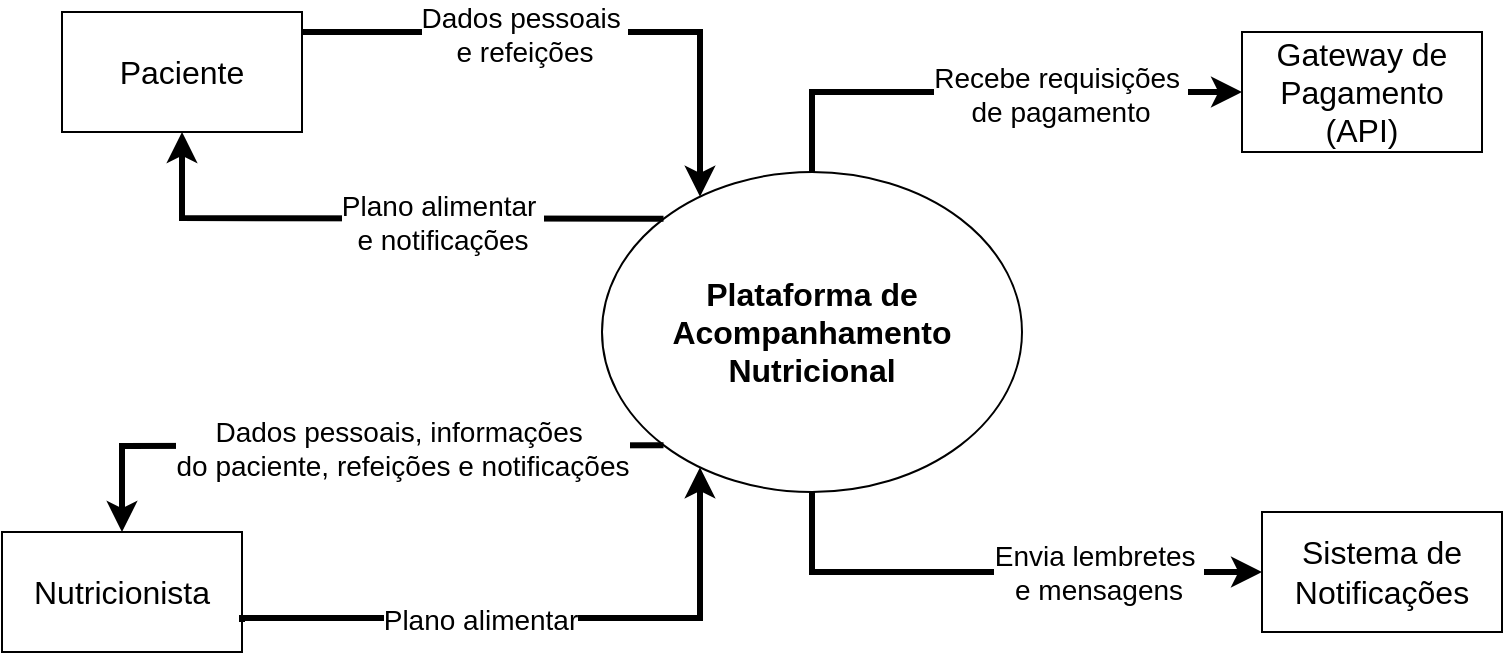 <mxfile version="26.2.15" pages="4">
  <diagram name="Diagrama de Contexto " id="VQJAuD4uwPdsw9I3UvlX">
    <mxGraphModel dx="1018" dy="748" grid="1" gridSize="10" guides="1" tooltips="1" connect="1" arrows="1" fold="1" page="1" pageScale="1" pageWidth="827" pageHeight="1169" math="0" shadow="0">
      <root>
        <mxCell id="0" />
        <mxCell id="1" parent="0" />
        <mxCell id="N09p-v3fVXPNAx_gFVMz-2" value="&lt;font style=&quot;font-size: 16px;&quot;&gt;&lt;b&gt;Plataforma de Acompanhamento Nutricional&lt;/b&gt;&lt;/font&gt;" style="ellipse;whiteSpace=wrap;html=1;" parent="1" vertex="1">
          <mxGeometry x="350" y="280" width="210" height="160" as="geometry" />
        </mxCell>
        <mxCell id="N09p-v3fVXPNAx_gFVMz-6" value="" style="edgeStyle=orthogonalEdgeStyle;rounded=0;orthogonalLoop=1;jettySize=auto;html=1;strokeWidth=3;" parent="1" source="N09p-v3fVXPNAx_gFVMz-4" target="N09p-v3fVXPNAx_gFVMz-2" edge="1">
          <mxGeometry relative="1" as="geometry">
            <mxPoint x="400" y="270" as="targetPoint" />
            <Array as="points">
              <mxPoint x="399" y="210" />
            </Array>
          </mxGeometry>
        </mxCell>
        <mxCell id="N09p-v3fVXPNAx_gFVMz-7" value="Dados pessoais&amp;nbsp;&lt;div&gt;&lt;span style=&quot;background-color: light-dark(#ffffff, var(--ge-dark-color, #121212)); color: light-dark(rgb(0, 0, 0), rgb(255, 255, 255));&quot;&gt;e r&lt;/span&gt;&lt;span style=&quot;background-color: light-dark(#ffffff, var(--ge-dark-color, #121212)); color: light-dark(rgb(0, 0, 0), rgb(255, 255, 255));&quot;&gt;efeições&lt;/span&gt;&lt;/div&gt;" style="edgeLabel;html=1;align=center;verticalAlign=middle;resizable=0;points=[];fontSize=14;" parent="N09p-v3fVXPNAx_gFVMz-6" vertex="1" connectable="0">
          <mxGeometry x="-0.213" y="-1" relative="1" as="geometry">
            <mxPoint as="offset" />
          </mxGeometry>
        </mxCell>
        <mxCell id="N09p-v3fVXPNAx_gFVMz-4" value="&lt;span data-end=&quot;216&quot; data-start=&quot;192&quot;&gt;&lt;font style=&quot;font-size: 16px;&quot;&gt;Paciente&lt;/font&gt;&lt;/span&gt;" style="rounded=0;whiteSpace=wrap;html=1;" parent="1" vertex="1">
          <mxGeometry x="80" y="200" width="120" height="60" as="geometry" />
        </mxCell>
        <mxCell id="N09p-v3fVXPNAx_gFVMz-11" value="" style="endArrow=classic;html=1;rounded=0;entryX=0.5;entryY=1;entryDx=0;entryDy=0;strokeWidth=3;exitX=0;exitY=0;exitDx=0;exitDy=0;" parent="1" source="N09p-v3fVXPNAx_gFVMz-2" target="N09p-v3fVXPNAx_gFVMz-4" edge="1">
          <mxGeometry width="50" height="50" relative="1" as="geometry">
            <mxPoint x="360" y="320" as="sourcePoint" />
            <mxPoint x="140" y="320" as="targetPoint" />
            <Array as="points">
              <mxPoint x="140" y="303" />
            </Array>
          </mxGeometry>
        </mxCell>
        <mxCell id="N09p-v3fVXPNAx_gFVMz-12" value="&lt;font&gt; Plano alimentar&amp;nbsp;&lt;/font&gt;&lt;div&gt;&lt;font&gt;e notificações&lt;/font&gt;&lt;/div&gt;" style="edgeLabel;html=1;align=center;verticalAlign=middle;resizable=0;points=[];fontSize=14;" parent="N09p-v3fVXPNAx_gFVMz-11" vertex="1" connectable="0">
          <mxGeometry x="-0.379" y="1" relative="1" as="geometry">
            <mxPoint x="-23" as="offset" />
          </mxGeometry>
        </mxCell>
        <mxCell id="N09p-v3fVXPNAx_gFVMz-13" value="&lt;span data-end=&quot;216&quot; data-start=&quot;192&quot;&gt;&lt;font style=&quot;font-size: 16px;&quot;&gt;Nutricionista&lt;/font&gt;&lt;/span&gt;" style="rounded=0;whiteSpace=wrap;html=1;" parent="1" vertex="1">
          <mxGeometry x="50" y="460" width="120" height="60" as="geometry" />
        </mxCell>
        <mxCell id="N09p-v3fVXPNAx_gFVMz-14" value="" style="edgeStyle=orthogonalEdgeStyle;rounded=0;orthogonalLoop=1;jettySize=auto;html=1;strokeWidth=3;exitX=1;exitY=0.75;exitDx=0;exitDy=0;" parent="1" source="N09p-v3fVXPNAx_gFVMz-13" target="N09p-v3fVXPNAx_gFVMz-2" edge="1">
          <mxGeometry relative="1" as="geometry">
            <mxPoint x="200" y="503" as="sourcePoint" />
            <mxPoint x="399" y="585" as="targetPoint" />
            <Array as="points">
              <mxPoint x="170" y="503" />
              <mxPoint x="399" y="503" />
            </Array>
          </mxGeometry>
        </mxCell>
        <mxCell id="N09p-v3fVXPNAx_gFVMz-15" value="Plano alimentar" style="edgeLabel;html=1;align=center;verticalAlign=middle;resizable=0;points=[];fontSize=14;" parent="N09p-v3fVXPNAx_gFVMz-14" vertex="1" connectable="0">
          <mxGeometry x="-0.213" y="-1" relative="1" as="geometry">
            <mxPoint as="offset" />
          </mxGeometry>
        </mxCell>
        <mxCell id="N09p-v3fVXPNAx_gFVMz-16" value="" style="endArrow=classic;html=1;rounded=0;strokeWidth=3;exitX=0;exitY=1;exitDx=0;exitDy=0;entryX=0.5;entryY=0;entryDx=0;entryDy=0;" parent="1" source="N09p-v3fVXPNAx_gFVMz-2" target="N09p-v3fVXPNAx_gFVMz-13" edge="1">
          <mxGeometry width="50" height="50" relative="1" as="geometry">
            <mxPoint x="350" y="413" as="sourcePoint" />
            <mxPoint x="120" y="440" as="targetPoint" />
            <Array as="points">
              <mxPoint x="110" y="417" />
            </Array>
          </mxGeometry>
        </mxCell>
        <mxCell id="N09p-v3fVXPNAx_gFVMz-17" value="Dados pessoais, informações&amp;nbsp;&lt;div&gt;&lt;span style=&quot;background-color: light-dark(#ffffff, var(--ge-dark-color, #121212)); color: light-dark(rgb(0, 0, 0), rgb(255, 255, 255));&quot;&gt;do paciente, refeições e notificações&lt;/span&gt;&lt;/div&gt;" style="edgeLabel;html=1;align=center;verticalAlign=middle;resizable=0;points=[];fontSize=14;" parent="N09p-v3fVXPNAx_gFVMz-16" vertex="1" connectable="0">
          <mxGeometry x="-0.379" y="1" relative="1" as="geometry">
            <mxPoint x="-34" as="offset" />
          </mxGeometry>
        </mxCell>
        <mxCell id="N09p-v3fVXPNAx_gFVMz-18" value="&lt;span data-end=&quot;216&quot; data-start=&quot;192&quot;&gt;&lt;font style=&quot;font-size: 16px;&quot;&gt;Gateway de Pagamento (API)&lt;/font&gt;&lt;/span&gt;" style="rounded=0;whiteSpace=wrap;html=1;" parent="1" vertex="1">
          <mxGeometry x="670" y="210" width="120" height="60" as="geometry" />
        </mxCell>
        <mxCell id="N09p-v3fVXPNAx_gFVMz-20" value="" style="endArrow=classic;html=1;rounded=0;exitX=0.5;exitY=0;exitDx=0;exitDy=0;entryX=0;entryY=0.5;entryDx=0;entryDy=0;strokeWidth=3;" parent="1" source="N09p-v3fVXPNAx_gFVMz-2" target="N09p-v3fVXPNAx_gFVMz-18" edge="1">
          <mxGeometry width="50" height="50" relative="1" as="geometry">
            <mxPoint x="640" y="240" as="sourcePoint" />
            <mxPoint x="480" y="200" as="targetPoint" />
            <Array as="points">
              <mxPoint x="455" y="240" />
            </Array>
          </mxGeometry>
        </mxCell>
        <mxCell id="N09p-v3fVXPNAx_gFVMz-21" value="&lt;font style=&quot;font-size: 14px;&quot;&gt;Recebe requisições&amp;nbsp;&lt;/font&gt;&lt;div&gt;&lt;font style=&quot;font-size: 14px;&quot;&gt;de pagamento&lt;/font&gt;&lt;/div&gt;" style="edgeLabel;html=1;align=center;verticalAlign=middle;resizable=0;points=[];" parent="N09p-v3fVXPNAx_gFVMz-20" vertex="1" connectable="0">
          <mxGeometry x="0.282" y="-1" relative="1" as="geometry">
            <mxPoint as="offset" />
          </mxGeometry>
        </mxCell>
        <mxCell id="N09p-v3fVXPNAx_gFVMz-24" value="" style="edgeStyle=orthogonalEdgeStyle;rounded=0;orthogonalLoop=1;jettySize=auto;html=1;strokeWidth=3;exitX=0.5;exitY=1;exitDx=0;exitDy=0;entryX=0;entryY=0.5;entryDx=0;entryDy=0;" parent="1" source="N09p-v3fVXPNAx_gFVMz-2" target="N09p-v3fVXPNAx_gFVMz-25" edge="1">
          <mxGeometry relative="1" as="geometry">
            <mxPoint x="550" y="480" as="sourcePoint" />
          </mxGeometry>
        </mxCell>
        <mxCell id="N09p-v3fVXPNAx_gFVMz-27" value="&lt;font style=&quot;font-size: 14px;&quot;&gt;Envia lembretes&amp;nbsp;&lt;/font&gt;&lt;div&gt;&lt;font style=&quot;font-size: 14px;&quot;&gt;e m&lt;/font&gt;&lt;span style=&quot;font-size: 14px; background-color: light-dark(#ffffff, var(--ge-dark-color, #121212)); color: light-dark(rgb(0, 0, 0), rgb(255, 255, 255));&quot;&gt;ensagens&lt;/span&gt;&lt;/div&gt;" style="edgeLabel;html=1;align=center;verticalAlign=middle;resizable=0;points=[];" parent="N09p-v3fVXPNAx_gFVMz-24" vertex="1" connectable="0">
          <mxGeometry x="0.38" relative="1" as="geometry">
            <mxPoint as="offset" />
          </mxGeometry>
        </mxCell>
        <mxCell id="N09p-v3fVXPNAx_gFVMz-25" value="&lt;span data-end=&quot;216&quot; data-start=&quot;192&quot;&gt;&lt;font style=&quot;font-size: 16px;&quot;&gt;Sistema de Notificações&lt;/font&gt;&lt;/span&gt;" style="rounded=0;whiteSpace=wrap;html=1;" parent="1" vertex="1">
          <mxGeometry x="680" y="450" width="120" height="60" as="geometry" />
        </mxCell>
      </root>
    </mxGraphModel>
  </diagram>
  <diagram id="pFDbUFdGDf1QAJW8evBM" name="Diagrama de Casos de Uso">
    <mxGraphModel dx="1018" dy="748" grid="1" gridSize="10" guides="1" tooltips="1" connect="1" arrows="1" fold="1" page="1" pageScale="1" pageWidth="827" pageHeight="1169" math="0" shadow="0">
      <root>
        <mxCell id="0" />
        <mxCell id="1" parent="0" />
        <mxCell id="7OMcVOdEkQhOGAzWA1Rv-1" value="&lt;font style=&quot;font-size: 14px;&quot;&gt;Nutricionista&lt;/font&gt;" style="shape=umlActor;verticalLabelPosition=bottom;verticalAlign=top;html=1;outlineConnect=0;" vertex="1" parent="1">
          <mxGeometry x="69" y="180" width="70" height="140" as="geometry" />
        </mxCell>
        <mxCell id="7OMcVOdEkQhOGAzWA1Rv-2" value="&lt;font style=&quot;font-size: 14px;&quot;&gt;Paciente&lt;/font&gt;" style="shape=umlActor;verticalLabelPosition=bottom;verticalAlign=top;html=1;outlineConnect=0;" vertex="1" parent="1">
          <mxGeometry x="689" y="260" width="70" height="140" as="geometry" />
        </mxCell>
        <mxCell id="7OMcVOdEkQhOGAzWA1Rv-3" value="" style="endArrow=none;endFill=1;html=1;rounded=0;entryX=0;entryY=0.5;entryDx=0;entryDy=0;strokeWidth=2;startFill=0;exitX=0.5;exitY=0;exitDx=0;exitDy=0;exitPerimeter=0;" edge="1" parent="1" source="7OMcVOdEkQhOGAzWA1Rv-1" target="7OMcVOdEkQhOGAzWA1Rv-7">
          <mxGeometry width="160" relative="1" as="geometry">
            <mxPoint x="159" y="180" as="sourcePoint" />
            <mxPoint x="489" y="270" as="targetPoint" />
            <Array as="points">
              <mxPoint x="104" y="80" />
            </Array>
          </mxGeometry>
        </mxCell>
        <mxCell id="7OMcVOdEkQhOGAzWA1Rv-4" value="" style="endArrow=none;endFill=1;html=1;rounded=0;strokeWidth=2;startFill=0;entryX=1;entryY=0.5;entryDx=0;entryDy=0;exitX=0.5;exitY=0.5;exitDx=0;exitDy=0;exitPerimeter=0;" edge="1" parent="1" source="7OMcVOdEkQhOGAzWA1Rv-2" target="7OMcVOdEkQhOGAzWA1Rv-9">
          <mxGeometry width="160" relative="1" as="geometry">
            <mxPoint x="639" y="280" as="sourcePoint" />
            <mxPoint x="519" y="240" as="targetPoint" />
            <Array as="points">
              <mxPoint x="669" y="330" />
              <mxPoint x="669" y="500" />
              <mxPoint x="649" y="500" />
            </Array>
          </mxGeometry>
        </mxCell>
        <mxCell id="7OMcVOdEkQhOGAzWA1Rv-5" value="" style="edgeStyle=orthogonalEdgeStyle;rounded=0;orthogonalLoop=1;jettySize=auto;html=1;strokeWidth=2;dashed=1;endArrow=open;endFill=0;" edge="1" parent="1" source="7OMcVOdEkQhOGAzWA1Rv-7" target="7OMcVOdEkQhOGAzWA1Rv-11">
          <mxGeometry relative="1" as="geometry" />
        </mxCell>
        <mxCell id="7OMcVOdEkQhOGAzWA1Rv-6" value="&amp;lt;&amp;lt;include&amp;gt;&amp;gt;" style="edgeLabel;html=1;align=center;verticalAlign=middle;resizable=0;points=[];fontSize=12;fontStyle=1" vertex="1" connectable="0" parent="7OMcVOdEkQhOGAzWA1Rv-5">
          <mxGeometry x="0.135" y="4" relative="1" as="geometry">
            <mxPoint x="-12" y="-16" as="offset" />
          </mxGeometry>
        </mxCell>
        <mxCell id="7OMcVOdEkQhOGAzWA1Rv-7" value="&lt;font style=&quot;font-size: 14px;&quot;&gt;UC01&amp;nbsp;&lt;/font&gt;&lt;div&gt;&lt;font style=&quot;font-size: 14px;&quot;&gt;Criar Plano Alimentar&lt;/font&gt;&lt;/div&gt;" style="ellipse;whiteSpace=wrap;html=1;" vertex="1" parent="1">
          <mxGeometry x="333" y="40" width="160" height="80" as="geometry" />
        </mxCell>
        <mxCell id="7OMcVOdEkQhOGAzWA1Rv-8" value="&lt;font style=&quot;font-size: 14px;&quot;&gt;UC02&amp;nbsp;&lt;/font&gt;&lt;div&gt;&lt;font style=&quot;font-size: 14px;&quot;&gt;&amp;nbsp;Visualizar Dieta&lt;/font&gt;&lt;/div&gt;" style="ellipse;whiteSpace=wrap;html=1;" vertex="1" parent="1">
          <mxGeometry x="333" y="280" width="160" height="80" as="geometry" />
        </mxCell>
        <mxCell id="7OMcVOdEkQhOGAzWA1Rv-9" value="&lt;font style=&quot;font-size: 14px;&quot;&gt;UC03&amp;nbsp;&lt;/font&gt;&lt;div&gt;&lt;font style=&quot;font-size: 14px;&quot;&gt;&amp;nbsp;Registrar Refeição&lt;/font&gt;&lt;/div&gt;" style="ellipse;whiteSpace=wrap;html=1;" vertex="1" parent="1">
          <mxGeometry x="333" y="460" width="160" height="80" as="geometry" />
        </mxCell>
        <mxCell id="7OMcVOdEkQhOGAzWA1Rv-10" value="&lt;font style=&quot;font-size: 14px;&quot;&gt;UC04&amp;nbsp;&lt;/font&gt;&lt;div&gt;&lt;font style=&quot;font-size: 14px;&quot;&gt;&amp;nbsp;Monitorar Progresso&lt;/font&gt;&lt;/div&gt;" style="ellipse;whiteSpace=wrap;html=1;" vertex="1" parent="1">
          <mxGeometry x="333" y="660" width="160" height="80" as="geometry" />
        </mxCell>
        <mxCell id="7OMcVOdEkQhOGAzWA1Rv-11" value="&lt;span style=&quot;font-size: 14px;&quot;&gt;Adiciona informações sobre porções e refeições&lt;/span&gt;" style="ellipse;whiteSpace=wrap;html=1;" vertex="1" parent="1">
          <mxGeometry x="589" y="40" width="160" height="80" as="geometry" />
        </mxCell>
        <mxCell id="7OMcVOdEkQhOGAzWA1Rv-12" value="" style="edgeStyle=orthogonalEdgeStyle;rounded=0;orthogonalLoop=1;jettySize=auto;html=1;strokeWidth=2;dashed=1;startArrow=open;startFill=0;endArrow=none;entryX=0.5;entryY=0;entryDx=0;entryDy=0;exitX=0.5;exitY=1;exitDx=0;exitDy=0;" edge="1" parent="1" source="7OMcVOdEkQhOGAzWA1Rv-7" target="7OMcVOdEkQhOGAzWA1Rv-14">
          <mxGeometry relative="1" as="geometry">
            <mxPoint x="413" y="120" as="sourcePoint" />
            <mxPoint x="449" y="200" as="targetPoint" />
            <Array as="points" />
          </mxGeometry>
        </mxCell>
        <mxCell id="7OMcVOdEkQhOGAzWA1Rv-13" value="&amp;lt;&amp;lt;extend&amp;gt;&amp;gt;" style="edgeLabel;html=1;align=center;verticalAlign=middle;resizable=0;points=[];fontSize=12;fontStyle=1" vertex="1" connectable="0" parent="7OMcVOdEkQhOGAzWA1Rv-12">
          <mxGeometry x="0.135" y="4" relative="1" as="geometry">
            <mxPoint x="-4" y="-5" as="offset" />
          </mxGeometry>
        </mxCell>
        <mxCell id="7OMcVOdEkQhOGAzWA1Rv-14" value="&lt;span style=&quot;font-size: 14px;&quot;&gt;Duplicar dados de um plano base&lt;/span&gt;" style="ellipse;whiteSpace=wrap;html=1;" vertex="1" parent="1">
          <mxGeometry x="333" y="170" width="160" height="80" as="geometry" />
        </mxCell>
        <mxCell id="7OMcVOdEkQhOGAzWA1Rv-15" value="" style="endArrow=none;endFill=1;html=1;rounded=0;strokeWidth=2;startFill=0;entryX=0.5;entryY=0;entryDx=0;entryDy=0;exitX=0.5;exitY=0;exitDx=0;exitDy=0;exitPerimeter=0;curved=0;" edge="1" parent="1" source="7OMcVOdEkQhOGAzWA1Rv-2" target="7OMcVOdEkQhOGAzWA1Rv-8">
          <mxGeometry width="160" relative="1" as="geometry">
            <mxPoint x="569" y="330" as="sourcePoint" />
            <mxPoint x="599" y="495" as="targetPoint" />
            <Array as="points">
              <mxPoint x="559" y="260" />
              <mxPoint x="413" y="260" />
            </Array>
          </mxGeometry>
        </mxCell>
        <mxCell id="7OMcVOdEkQhOGAzWA1Rv-16" value="" style="endArrow=none;endFill=1;html=1;rounded=0;strokeWidth=2;startFill=0;entryX=0;entryY=0.5;entryDx=0;entryDy=0;exitX=0.5;exitY=0.5;exitDx=0;exitDy=0;exitPerimeter=0;" edge="1" parent="1" source="7OMcVOdEkQhOGAzWA1Rv-1" target="7OMcVOdEkQhOGAzWA1Rv-10">
          <mxGeometry width="160" relative="1" as="geometry">
            <mxPoint x="119" y="360" as="sourcePoint" />
            <mxPoint x="149" y="525" as="targetPoint" />
            <Array as="points">
              <mxPoint x="209" y="250" />
              <mxPoint x="209" y="700" />
            </Array>
          </mxGeometry>
        </mxCell>
        <mxCell id="7OMcVOdEkQhOGAzWA1Rv-17" value="" style="edgeStyle=orthogonalEdgeStyle;rounded=0;orthogonalLoop=1;jettySize=auto;html=1;strokeWidth=2;dashed=1;startArrow=open;startFill=0;endArrow=none;entryX=0.5;entryY=0;entryDx=0;entryDy=0;exitX=1;exitY=0.5;exitDx=0;exitDy=0;" edge="1" parent="1" source="7OMcVOdEkQhOGAzWA1Rv-8" target="7OMcVOdEkQhOGAzWA1Rv-19">
          <mxGeometry relative="1" as="geometry">
            <mxPoint x="289" y="270" as="sourcePoint" />
            <mxPoint x="325" y="350" as="targetPoint" />
            <Array as="points" />
          </mxGeometry>
        </mxCell>
        <mxCell id="7OMcVOdEkQhOGAzWA1Rv-18" value="&amp;lt;&amp;lt;extend&amp;gt;&amp;gt;" style="edgeLabel;html=1;align=center;verticalAlign=middle;resizable=0;points=[];fontSize=12;fontStyle=1" vertex="1" connectable="0" parent="7OMcVOdEkQhOGAzWA1Rv-17">
          <mxGeometry x="0.135" y="4" relative="1" as="geometry">
            <mxPoint x="-4" y="16" as="offset" />
          </mxGeometry>
        </mxCell>
        <mxCell id="7OMcVOdEkQhOGAzWA1Rv-19" value="&lt;span style=&quot;font-size: 14px;&quot;&gt;Solicita alteração de plano&lt;/span&gt;" style="ellipse;whiteSpace=wrap;html=1;" vertex="1" parent="1">
          <mxGeometry x="469" y="380" width="160" height="80" as="geometry" />
        </mxCell>
        <mxCell id="7OMcVOdEkQhOGAzWA1Rv-20" value="" style="edgeStyle=orthogonalEdgeStyle;rounded=0;orthogonalLoop=1;jettySize=auto;html=1;strokeWidth=2;dashed=1;startArrow=open;startFill=0;endArrow=none;entryX=0.5;entryY=0;entryDx=0;entryDy=0;exitX=0.5;exitY=1;exitDx=0;exitDy=0;" edge="1" parent="1" source="7OMcVOdEkQhOGAzWA1Rv-9" target="7OMcVOdEkQhOGAzWA1Rv-22">
          <mxGeometry relative="1" as="geometry">
            <mxPoint x="369" y="560" as="sourcePoint" />
            <mxPoint x="341" y="574" as="targetPoint" />
            <Array as="points" />
          </mxGeometry>
        </mxCell>
        <mxCell id="7OMcVOdEkQhOGAzWA1Rv-21" value="&amp;lt;&amp;lt;extend&amp;gt;&amp;gt;" style="edgeLabel;html=1;align=center;verticalAlign=middle;resizable=0;points=[];fontSize=12;fontStyle=1" vertex="1" connectable="0" parent="7OMcVOdEkQhOGAzWA1Rv-20">
          <mxGeometry x="0.135" y="4" relative="1" as="geometry">
            <mxPoint x="-4" y="-11" as="offset" />
          </mxGeometry>
        </mxCell>
        <mxCell id="7OMcVOdEkQhOGAzWA1Rv-22" value="&lt;span style=&quot;font-size: 14px;&quot;&gt;Insere observações sobre refeição&lt;/span&gt;" style="ellipse;whiteSpace=wrap;html=1;" vertex="1" parent="1">
          <mxGeometry x="485" y="590" width="160" height="80" as="geometry" />
        </mxCell>
        <mxCell id="7OMcVOdEkQhOGAzWA1Rv-23" value="" style="edgeStyle=orthogonalEdgeStyle;rounded=0;orthogonalLoop=1;jettySize=auto;html=1;strokeWidth=2;dashed=1;endArrow=open;endFill=0;exitX=0;exitY=0.5;exitDx=0;exitDy=0;" edge="1" parent="1" source="7OMcVOdEkQhOGAzWA1Rv-9" target="7OMcVOdEkQhOGAzWA1Rv-25">
          <mxGeometry relative="1" as="geometry">
            <mxPoint x="129" y="610" as="sourcePoint" />
          </mxGeometry>
        </mxCell>
        <mxCell id="7OMcVOdEkQhOGAzWA1Rv-24" value="&amp;lt;&amp;lt;include&amp;gt;&amp;gt;" style="edgeLabel;html=1;align=center;verticalAlign=middle;resizable=0;points=[];fontSize=12;fontStyle=1" vertex="1" connectable="0" parent="7OMcVOdEkQhOGAzWA1Rv-23">
          <mxGeometry x="0.135" y="4" relative="1" as="geometry">
            <mxPoint x="-4" y="-3" as="offset" />
          </mxGeometry>
        </mxCell>
        <mxCell id="7OMcVOdEkQhOGAzWA1Rv-25" value="&lt;span style=&quot;font-size: 14px;&quot;&gt;Seleciona os ingredientes que consumiu&lt;/span&gt;" style="ellipse;whiteSpace=wrap;html=1;" vertex="1" parent="1">
          <mxGeometry x="225" y="570" width="160" height="80" as="geometry" />
        </mxCell>
      </root>
    </mxGraphModel>
  </diagram>
  <diagram id="kmXBV8XLyn7aAcYSlpe3" name="Especificação dos Casos de Uso">
    <mxGraphModel dx="998" dy="756" grid="1" gridSize="10" guides="1" tooltips="1" connect="1" arrows="1" fold="1" page="1" pageScale="1" pageWidth="827" pageHeight="1169" math="0" shadow="0">
      <root>
        <mxCell id="0" />
        <mxCell id="1" parent="0" />
        <mxCell id="c7_LYhcjVUyvJRPurtIF-11" value="&lt;font style=&quot;font-size: 13px;&quot;&gt;Especificaçãp do Caso de Uso 01&lt;/font&gt;" style="shape=table;startSize=30;container=1;collapsible=1;childLayout=tableLayout;fixedRows=1;rowLines=0;fontStyle=1;align=center;resizeLast=1;html=1;fillColor=#eeeeee;strokeColor=#36393d;" parent="1" vertex="1">
          <mxGeometry x="60" y="80" width="400" height="580" as="geometry" />
        </mxCell>
        <mxCell id="c7_LYhcjVUyvJRPurtIF-12" value="" style="shape=tableRow;horizontal=0;startSize=0;swimlaneHead=0;swimlaneBody=0;fillColor=none;collapsible=0;dropTarget=0;points=[[0,0.5],[1,0.5]];portConstraint=eastwest;top=0;left=0;right=0;bottom=1;swimlaneLine=1;fontSize=13;" parent="c7_LYhcjVUyvJRPurtIF-11" vertex="1">
          <mxGeometry y="30" width="400" height="50" as="geometry" />
        </mxCell>
        <mxCell id="c7_LYhcjVUyvJRPurtIF-13" value="&lt;font style=&quot;font-size: 14px;&quot;&gt;Identificação&lt;/font&gt;" style="shape=partialRectangle;connectable=0;fillColor=#eeeeee;top=0;left=0;bottom=0;right=0;fontStyle=1;overflow=hidden;whiteSpace=wrap;html=1;strokeColor=#36393d;" parent="c7_LYhcjVUyvJRPurtIF-12" vertex="1">
          <mxGeometry width="100" height="50" as="geometry">
            <mxRectangle width="100" height="50" as="alternateBounds" />
          </mxGeometry>
        </mxCell>
        <mxCell id="c7_LYhcjVUyvJRPurtIF-14" value="UC01 – Criar/Modificar Plano Alimentar" style="shape=partialRectangle;connectable=0;fillColor=default;top=0;left=0;bottom=0;right=0;align=left;spacingLeft=6;fontStyle=5;overflow=hidden;whiteSpace=wrap;html=1;fontSize=13;" parent="c7_LYhcjVUyvJRPurtIF-12" vertex="1">
          <mxGeometry x="100" width="300" height="50" as="geometry">
            <mxRectangle width="300" height="50" as="alternateBounds" />
          </mxGeometry>
        </mxCell>
        <mxCell id="c7_LYhcjVUyvJRPurtIF-15" value="" style="shape=tableRow;horizontal=0;startSize=0;swimlaneHead=0;swimlaneBody=0;fillColor=none;collapsible=0;dropTarget=0;points=[[0,0.5],[1,0.5]];portConstraint=eastwest;top=0;left=0;right=0;bottom=0;swimlaneLine=1;" parent="c7_LYhcjVUyvJRPurtIF-11" vertex="1">
          <mxGeometry y="80" width="400" height="50" as="geometry" />
        </mxCell>
        <mxCell id="c7_LYhcjVUyvJRPurtIF-16" value="&lt;font&gt;&lt;b&gt;Função&lt;/b&gt;&lt;/font&gt;" style="shape=partialRectangle;connectable=0;fillColor=#eeeeee;top=0;left=0;bottom=0;right=0;editable=1;overflow=hidden;whiteSpace=wrap;html=1;shadow=0;strokeWidth=1;strokeColor=#36393d;fontSize=13;" parent="c7_LYhcjVUyvJRPurtIF-15" vertex="1">
          <mxGeometry width="100" height="50" as="geometry">
            <mxRectangle width="100" height="50" as="alternateBounds" />
          </mxGeometry>
        </mxCell>
        <mxCell id="c7_LYhcjVUyvJRPurtIF-17" value="&lt;font&gt;Nutricionista cria ou modifica um plano alimentar para um paciente específico.&lt;/font&gt;" style="shape=partialRectangle;connectable=0;fillColor=default;top=0;left=0;bottom=0;right=0;align=left;spacingLeft=6;overflow=hidden;whiteSpace=wrap;html=1;strokeWidth=1;fontStyle=0;fontSize=13;" parent="c7_LYhcjVUyvJRPurtIF-15" vertex="1">
          <mxGeometry x="100" width="300" height="50" as="geometry">
            <mxRectangle width="300" height="50" as="alternateBounds" />
          </mxGeometry>
        </mxCell>
        <mxCell id="c7_LYhcjVUyvJRPurtIF-18" value="" style="shape=tableRow;horizontal=0;startSize=0;swimlaneHead=0;swimlaneBody=0;fillColor=none;collapsible=0;dropTarget=0;points=[[0,0.5],[1,0.5]];portConstraint=eastwest;top=0;left=0;right=0;bottom=0;swimlaneLine=1;" parent="c7_LYhcjVUyvJRPurtIF-11" vertex="1">
          <mxGeometry y="130" width="400" height="50" as="geometry" />
        </mxCell>
        <mxCell id="c7_LYhcjVUyvJRPurtIF-19" value="&lt;b&gt;&lt;font&gt;Atores&lt;/font&gt;&lt;/b&gt;" style="shape=partialRectangle;connectable=0;fillColor=#eeeeee;top=0;left=0;bottom=0;right=0;editable=1;overflow=hidden;whiteSpace=wrap;html=1;strokeColor=#36393d;shadow=0;strokeWidth=1;align=center;verticalAlign=middle;fontFamily=Helvetica;fontSize=13;fontColor=default;" parent="c7_LYhcjVUyvJRPurtIF-18" vertex="1">
          <mxGeometry width="100" height="50" as="geometry">
            <mxRectangle width="100" height="50" as="alternateBounds" />
          </mxGeometry>
        </mxCell>
        <mxCell id="c7_LYhcjVUyvJRPurtIF-20" value="Nutricionista" style="shape=partialRectangle;connectable=0;fillColor=default;top=0;left=0;bottom=0;right=0;align=left;spacingLeft=6;overflow=hidden;whiteSpace=wrap;html=1;fontSize=13;" parent="c7_LYhcjVUyvJRPurtIF-18" vertex="1">
          <mxGeometry x="100" width="300" height="50" as="geometry">
            <mxRectangle width="300" height="50" as="alternateBounds" />
          </mxGeometry>
        </mxCell>
        <mxCell id="c7_LYhcjVUyvJRPurtIF-21" value="" style="shape=tableRow;horizontal=0;startSize=0;swimlaneHead=0;swimlaneBody=0;fillColor=none;collapsible=0;dropTarget=0;points=[[0,0.5],[1,0.5]];portConstraint=eastwest;top=0;left=0;right=0;bottom=0;" parent="c7_LYhcjVUyvJRPurtIF-11" vertex="1">
          <mxGeometry y="180" width="400" height="50" as="geometry" />
        </mxCell>
        <mxCell id="c7_LYhcjVUyvJRPurtIF-22" value="&lt;font&gt;&lt;b&gt;Pré-condição&lt;/b&gt;&lt;/font&gt;" style="shape=partialRectangle;connectable=0;fillColor=#eeeeee;top=0;left=0;bottom=0;right=0;editable=1;overflow=hidden;whiteSpace=wrap;html=1;strokeColor=#36393d;shadow=0;strokeWidth=1;align=center;verticalAlign=middle;fontFamily=Helvetica;fontSize=13;fontColor=default;" parent="c7_LYhcjVUyvJRPurtIF-21" vertex="1">
          <mxGeometry width="100" height="50" as="geometry">
            <mxRectangle width="100" height="50" as="alternateBounds" />
          </mxGeometry>
        </mxCell>
        <mxCell id="c7_LYhcjVUyvJRPurtIF-23" value=" Nutricionista autenticado e com vínculo ao paciente" style="shape=partialRectangle;connectable=0;fillColor=default;top=0;left=0;bottom=0;right=0;align=left;spacingLeft=6;overflow=hidden;whiteSpace=wrap;html=1;fontSize=13;" parent="c7_LYhcjVUyvJRPurtIF-21" vertex="1">
          <mxGeometry x="100" width="300" height="50" as="geometry">
            <mxRectangle width="300" height="50" as="alternateBounds" />
          </mxGeometry>
        </mxCell>
        <mxCell id="c7_LYhcjVUyvJRPurtIF-24" style="shape=tableRow;horizontal=0;startSize=0;swimlaneHead=0;swimlaneBody=0;fillColor=none;collapsible=0;dropTarget=0;points=[[0,0.5],[1,0.5]];portConstraint=eastwest;top=0;left=0;right=0;bottom=0;" parent="c7_LYhcjVUyvJRPurtIF-11" vertex="1">
          <mxGeometry y="230" width="400" height="50" as="geometry" />
        </mxCell>
        <mxCell id="c7_LYhcjVUyvJRPurtIF-25" value="&lt;b&gt;&lt;font&gt;Pós-condição&lt;/font&gt;&lt;/b&gt;" style="shape=partialRectangle;connectable=0;fillColor=#eeeeee;top=0;left=0;bottom=0;right=0;editable=1;overflow=hidden;whiteSpace=wrap;html=1;strokeColor=#36393d;fontSize=13;" parent="c7_LYhcjVUyvJRPurtIF-24" vertex="1">
          <mxGeometry width="100" height="50" as="geometry">
            <mxRectangle width="100" height="50" as="alternateBounds" />
          </mxGeometry>
        </mxCell>
        <mxCell id="c7_LYhcjVUyvJRPurtIF-26" value="Plano salvo e associado ao paciente" style="shape=partialRectangle;connectable=0;fillColor=default;top=0;left=0;bottom=0;right=0;align=left;spacingLeft=6;overflow=hidden;whiteSpace=wrap;html=1;fontSize=13;" parent="c7_LYhcjVUyvJRPurtIF-24" vertex="1">
          <mxGeometry x="100" width="300" height="50" as="geometry">
            <mxRectangle width="300" height="50" as="alternateBounds" />
          </mxGeometry>
        </mxCell>
        <mxCell id="-piQVRwmv0XPDPwptKie-4" style="shape=tableRow;horizontal=0;startSize=0;swimlaneHead=0;swimlaneBody=0;fillColor=none;collapsible=0;dropTarget=0;points=[[0,0.5],[1,0.5]];portConstraint=eastwest;top=0;left=0;right=0;bottom=0;" parent="c7_LYhcjVUyvJRPurtIF-11" vertex="1">
          <mxGeometry y="280" width="400" height="100" as="geometry" />
        </mxCell>
        <mxCell id="-piQVRwmv0XPDPwptKie-5" value="Fluxo Principal" style="shape=partialRectangle;connectable=0;fillColor=#eeeeee;top=0;left=0;bottom=0;right=0;editable=1;overflow=hidden;whiteSpace=wrap;html=1;strokeColor=#36393d;fontSize=13;fontStyle=1" parent="-piQVRwmv0XPDPwptKie-4" vertex="1">
          <mxGeometry width="100" height="100" as="geometry">
            <mxRectangle width="100" height="100" as="alternateBounds" />
          </mxGeometry>
        </mxCell>
        <mxCell id="-piQVRwmv0XPDPwptKie-6" value="1.&amp;nbsp;Nutricionista acessa o perfil do paciente.&lt;div&gt;2.&amp;nbsp;Seleciona &quot;Criar novo plano alimentar&quot;.&lt;/div&gt;&lt;div&gt;3.&amp;nbsp;Preenche refeições, porções e observações.&lt;/div&gt;&lt;div&gt;4.&amp;nbsp;Sistema salva o plano&lt;/div&gt;&lt;div&gt;5.&amp;nbsp;Paciente é notificado.&lt;/div&gt;" style="shape=partialRectangle;connectable=0;fillColor=default;top=0;left=0;bottom=0;right=0;align=left;spacingLeft=6;overflow=hidden;whiteSpace=wrap;html=1;fontSize=13;" parent="-piQVRwmv0XPDPwptKie-4" vertex="1">
          <mxGeometry x="100" width="300" height="100" as="geometry">
            <mxRectangle width="300" height="100" as="alternateBounds" />
          </mxGeometry>
        </mxCell>
        <mxCell id="-piQVRwmv0XPDPwptKie-1" style="shape=tableRow;horizontal=0;startSize=0;swimlaneHead=0;swimlaneBody=0;collapsible=0;dropTarget=0;points=[[0,0.5],[1,0.5]];portConstraint=eastwest;top=0;left=0;right=0;bottom=0;" parent="c7_LYhcjVUyvJRPurtIF-11" vertex="1">
          <mxGeometry y="380" width="400" height="100" as="geometry" />
        </mxCell>
        <mxCell id="-piQVRwmv0XPDPwptKie-2" value="&#xa;Fluxo Alternativo&#xa;&#xa;" style="shape=partialRectangle;connectable=0;fillColor=#eeeeee;top=0;left=0;bottom=0;right=0;editable=1;overflow=hidden;whiteSpace=wrap;html=1;strokeColor=#36393d;fontSize=13;fontStyle=1" parent="-piQVRwmv0XPDPwptKie-1" vertex="1">
          <mxGeometry width="100" height="100" as="geometry">
            <mxRectangle width="100" height="100" as="alternateBounds" />
          </mxGeometry>
        </mxCell>
        <mxCell id="-piQVRwmv0XPDPwptKie-3" value="1.&amp;nbsp;Nutricionista acessa o perfil do paciente.&lt;div&gt;2.&amp;nbsp;Seleciona &quot;Criar novo plano alimentar&quot;.&lt;/div&gt;&lt;div&gt;&lt;b&gt;&lt;i&gt;&lt;u&gt;3.&amp;nbsp;Nutricionista seleciona plano base para duplicar.&lt;/u&gt;&lt;/i&gt;&lt;/b&gt;&lt;/div&gt;&lt;div&gt;4.&amp;nbsp;Sistema salva o plano.&lt;/div&gt;&lt;div&gt;5. Paciente é notificado.&lt;/div&gt;" style="shape=partialRectangle;connectable=0;top=0;left=0;bottom=0;right=0;align=left;spacingLeft=6;overflow=hidden;whiteSpace=wrap;html=1;fontSize=13;" parent="-piQVRwmv0XPDPwptKie-1" vertex="1">
          <mxGeometry x="100" width="300" height="100" as="geometry">
            <mxRectangle width="300" height="100" as="alternateBounds" />
          </mxGeometry>
        </mxCell>
        <mxCell id="-piQVRwmv0XPDPwptKie-7" style="shape=tableRow;horizontal=0;startSize=0;swimlaneHead=0;swimlaneBody=0;fillColor=none;collapsible=0;dropTarget=0;points=[[0,0.5],[1,0.5]];portConstraint=eastwest;top=0;left=0;right=0;bottom=0;" parent="c7_LYhcjVUyvJRPurtIF-11" vertex="1">
          <mxGeometry y="480" width="400" height="100" as="geometry" />
        </mxCell>
        <mxCell id="-piQVRwmv0XPDPwptKie-8" value="Fluxo de Exceção" style="shape=partialRectangle;connectable=0;fillColor=#eeeeee;top=0;left=0;bottom=0;right=0;editable=1;overflow=hidden;whiteSpace=wrap;html=1;strokeColor=#36393d;fontSize=13;fontStyle=1" parent="-piQVRwmv0XPDPwptKie-7" vertex="1">
          <mxGeometry width="100" height="100" as="geometry">
            <mxRectangle width="100" height="100" as="alternateBounds" />
          </mxGeometry>
        </mxCell>
        <mxCell id="-piQVRwmv0XPDPwptKie-9" value="1. Nutricionista acessa o perfil do paciente.&lt;div&gt;2. Seleciona&amp;nbsp;&lt;span style=&quot;background-color: transparent; color: light-dark(rgb(0, 0, 0), rgb(255, 255, 255));&quot;&gt;&quot;Criar novo plano alimentar&quot;.&lt;/span&gt;&lt;/div&gt;&lt;div&gt;&lt;span style=&quot;background-color: transparent; color: light-dark(rgb(0, 0, 0), rgb(255, 255, 255));&quot;&gt;3.&amp;nbsp;&lt;/span&gt;&lt;span style=&quot;background-color: transparent; color: light-dark(rgb(0, 0, 0), rgb(255, 255, 255));&quot;&gt;Preenche refeições, porções e observações.&lt;/span&gt;&lt;/div&gt;&lt;div&gt;&lt;b&gt;&lt;u&gt;&lt;span style=&quot;background-color: transparent; color: light-dark(rgb(0, 0, 0), rgb(255, 255, 255));&quot;&gt;4.&amp;nbsp;&lt;/span&gt;&lt;span style=&quot;background-color: transparent; color: light-dark(rgb(0, 0, 0), rgb(255, 255, 255));&quot;&gt;Campos obrigatórios não preenchidos (exibe mensagem de erro).&lt;/span&gt;&lt;/u&gt;&lt;/b&gt;&lt;/div&gt;&lt;div&gt;&lt;span style=&quot;background-color: transparent; color: light-dark(rgb(0, 0, 0), rgb(255, 255, 255));&quot;&gt;&lt;br&gt;&lt;/span&gt;&lt;/div&gt;" style="shape=partialRectangle;connectable=0;fillColor=default;top=0;left=0;bottom=0;right=0;align=left;spacingLeft=6;overflow=hidden;whiteSpace=wrap;html=1;fontSize=13;" parent="-piQVRwmv0XPDPwptKie-7" vertex="1">
          <mxGeometry x="100" width="300" height="100" as="geometry">
            <mxRectangle width="300" height="100" as="alternateBounds" />
          </mxGeometry>
        </mxCell>
        <mxCell id="-piQVRwmv0XPDPwptKie-10" value="&lt;font style=&quot;font-size: 13px;&quot;&gt;Especificaçãp do Caso de Uso 03&lt;/font&gt;" style="shape=table;startSize=30;container=1;collapsible=1;childLayout=tableLayout;fixedRows=1;rowLines=0;fontStyle=1;align=center;resizeLast=1;html=1;fillColor=#eeeeee;strokeColor=#36393d;" parent="1" vertex="1">
          <mxGeometry x="960" y="80" width="400" height="580" as="geometry" />
        </mxCell>
        <mxCell id="-piQVRwmv0XPDPwptKie-11" value="" style="shape=tableRow;horizontal=0;startSize=0;swimlaneHead=0;swimlaneBody=0;fillColor=none;collapsible=0;dropTarget=0;points=[[0,0.5],[1,0.5]];portConstraint=eastwest;top=0;left=0;right=0;bottom=1;swimlaneLine=1;" parent="-piQVRwmv0XPDPwptKie-10" vertex="1">
          <mxGeometry y="30" width="400" height="50" as="geometry" />
        </mxCell>
        <mxCell id="-piQVRwmv0XPDPwptKie-12" value="&lt;font&gt;Identificação&lt;/font&gt;" style="shape=partialRectangle;connectable=0;fillColor=#eeeeee;top=0;left=0;bottom=0;right=0;fontStyle=1;overflow=hidden;whiteSpace=wrap;html=1;strokeColor=#36393d;fontSize=13;" parent="-piQVRwmv0XPDPwptKie-11" vertex="1">
          <mxGeometry width="100" height="50" as="geometry">
            <mxRectangle width="100" height="50" as="alternateBounds" />
          </mxGeometry>
        </mxCell>
        <mxCell id="-piQVRwmv0XPDPwptKie-13" value="UC03 – Registrar Refeição" style="shape=partialRectangle;connectable=0;fillColor=default;top=0;left=0;bottom=0;right=0;align=left;spacingLeft=6;fontStyle=5;overflow=hidden;whiteSpace=wrap;html=1;fontSize=13;" parent="-piQVRwmv0XPDPwptKie-11" vertex="1">
          <mxGeometry x="100" width="300" height="50" as="geometry">
            <mxRectangle width="300" height="50" as="alternateBounds" />
          </mxGeometry>
        </mxCell>
        <mxCell id="-piQVRwmv0XPDPwptKie-14" value="" style="shape=tableRow;horizontal=0;startSize=0;swimlaneHead=0;swimlaneBody=0;fillColor=none;collapsible=0;dropTarget=0;points=[[0,0.5],[1,0.5]];portConstraint=eastwest;top=0;left=0;right=0;bottom=0;swimlaneLine=1;" parent="-piQVRwmv0XPDPwptKie-10" vertex="1">
          <mxGeometry y="80" width="400" height="50" as="geometry" />
        </mxCell>
        <mxCell id="-piQVRwmv0XPDPwptKie-15" value="&lt;font&gt;&lt;b&gt;Função&lt;/b&gt;&lt;/font&gt;" style="shape=partialRectangle;connectable=0;fillColor=#eeeeee;top=0;left=0;bottom=0;right=0;editable=1;overflow=hidden;whiteSpace=wrap;html=1;shadow=0;strokeWidth=1;strokeColor=#36393d;fontSize=13;" parent="-piQVRwmv0XPDPwptKie-14" vertex="1">
          <mxGeometry width="100" height="50" as="geometry">
            <mxRectangle width="100" height="50" as="alternateBounds" />
          </mxGeometry>
        </mxCell>
        <mxCell id="-piQVRwmv0XPDPwptKie-16" value="&lt;font&gt;Paciente marca que seguiu uma refeição da dieta proposta..&lt;/font&gt;" style="shape=partialRectangle;connectable=0;fillColor=default;top=0;left=0;bottom=0;right=0;align=left;spacingLeft=6;overflow=hidden;whiteSpace=wrap;html=1;strokeWidth=1;fontStyle=0;fontSize=13;" parent="-piQVRwmv0XPDPwptKie-14" vertex="1">
          <mxGeometry x="100" width="300" height="50" as="geometry">
            <mxRectangle width="300" height="50" as="alternateBounds" />
          </mxGeometry>
        </mxCell>
        <mxCell id="-piQVRwmv0XPDPwptKie-17" value="" style="shape=tableRow;horizontal=0;startSize=0;swimlaneHead=0;swimlaneBody=0;fillColor=none;collapsible=0;dropTarget=0;points=[[0,0.5],[1,0.5]];portConstraint=eastwest;top=0;left=0;right=0;bottom=0;swimlaneLine=1;" parent="-piQVRwmv0XPDPwptKie-10" vertex="1">
          <mxGeometry y="130" width="400" height="50" as="geometry" />
        </mxCell>
        <mxCell id="-piQVRwmv0XPDPwptKie-18" value="&lt;b&gt;&lt;font&gt;Atores&lt;/font&gt;&lt;/b&gt;" style="shape=partialRectangle;connectable=0;fillColor=#eeeeee;top=0;left=0;bottom=0;right=0;editable=1;overflow=hidden;whiteSpace=wrap;html=1;strokeColor=#36393d;shadow=0;strokeWidth=1;align=center;verticalAlign=middle;fontFamily=Helvetica;fontSize=13;fontColor=default;" parent="-piQVRwmv0XPDPwptKie-17" vertex="1">
          <mxGeometry width="100" height="50" as="geometry">
            <mxRectangle width="100" height="50" as="alternateBounds" />
          </mxGeometry>
        </mxCell>
        <mxCell id="-piQVRwmv0XPDPwptKie-19" value="Paciente" style="shape=partialRectangle;connectable=0;fillColor=default;top=0;left=0;bottom=0;right=0;align=left;spacingLeft=6;overflow=hidden;whiteSpace=wrap;html=1;fontSize=13;" parent="-piQVRwmv0XPDPwptKie-17" vertex="1">
          <mxGeometry x="100" width="300" height="50" as="geometry">
            <mxRectangle width="300" height="50" as="alternateBounds" />
          </mxGeometry>
        </mxCell>
        <mxCell id="-piQVRwmv0XPDPwptKie-20" value="" style="shape=tableRow;horizontal=0;startSize=0;swimlaneHead=0;swimlaneBody=0;fillColor=none;collapsible=0;dropTarget=0;points=[[0,0.5],[1,0.5]];portConstraint=eastwest;top=0;left=0;right=0;bottom=0;" parent="-piQVRwmv0XPDPwptKie-10" vertex="1">
          <mxGeometry y="180" width="400" height="50" as="geometry" />
        </mxCell>
        <mxCell id="-piQVRwmv0XPDPwptKie-21" value="&lt;font&gt;&lt;b&gt;Pré-condição&lt;/b&gt;&lt;/font&gt;" style="shape=partialRectangle;connectable=0;fillColor=#eeeeee;top=0;left=0;bottom=0;right=0;editable=1;overflow=hidden;whiteSpace=wrap;html=1;strokeColor=#36393d;shadow=0;strokeWidth=1;align=center;verticalAlign=middle;fontFamily=Helvetica;fontSize=13;fontColor=default;" parent="-piQVRwmv0XPDPwptKie-20" vertex="1">
          <mxGeometry width="100" height="50" as="geometry">
            <mxRectangle width="100" height="50" as="alternateBounds" />
          </mxGeometry>
        </mxCell>
        <mxCell id="-piQVRwmv0XPDPwptKie-22" value=" Paciente autenticado com plano ativo" style="shape=partialRectangle;connectable=0;fillColor=default;top=0;left=0;bottom=0;right=0;align=left;spacingLeft=6;overflow=hidden;whiteSpace=wrap;html=1;fontSize=13;" parent="-piQVRwmv0XPDPwptKie-20" vertex="1">
          <mxGeometry x="100" width="300" height="50" as="geometry">
            <mxRectangle width="300" height="50" as="alternateBounds" />
          </mxGeometry>
        </mxCell>
        <mxCell id="-piQVRwmv0XPDPwptKie-23" style="shape=tableRow;horizontal=0;startSize=0;swimlaneHead=0;swimlaneBody=0;fillColor=none;collapsible=0;dropTarget=0;points=[[0,0.5],[1,0.5]];portConstraint=eastwest;top=0;left=0;right=0;bottom=0;" parent="-piQVRwmv0XPDPwptKie-10" vertex="1">
          <mxGeometry y="230" width="400" height="50" as="geometry" />
        </mxCell>
        <mxCell id="-piQVRwmv0XPDPwptKie-24" value="&lt;b&gt;&lt;font&gt;Pós-condição&lt;/font&gt;&lt;/b&gt;" style="shape=partialRectangle;connectable=0;fillColor=#eeeeee;top=0;left=0;bottom=0;right=0;editable=1;overflow=hidden;whiteSpace=wrap;html=1;strokeColor=#36393d;fontSize=13;" parent="-piQVRwmv0XPDPwptKie-23" vertex="1">
          <mxGeometry width="100" height="50" as="geometry">
            <mxRectangle width="100" height="50" as="alternateBounds" />
          </mxGeometry>
        </mxCell>
        <mxCell id="-piQVRwmv0XPDPwptKie-25" value=" Registro de adesão atualizado" style="shape=partialRectangle;connectable=0;fillColor=default;top=0;left=0;bottom=0;right=0;align=left;spacingLeft=6;overflow=hidden;whiteSpace=wrap;html=1;fontSize=13;" parent="-piQVRwmv0XPDPwptKie-23" vertex="1">
          <mxGeometry x="100" width="300" height="50" as="geometry">
            <mxRectangle width="300" height="50" as="alternateBounds" />
          </mxGeometry>
        </mxCell>
        <mxCell id="-piQVRwmv0XPDPwptKie-26" style="shape=tableRow;horizontal=0;startSize=0;swimlaneHead=0;swimlaneBody=0;fillColor=none;collapsible=0;dropTarget=0;points=[[0,0.5],[1,0.5]];portConstraint=eastwest;top=0;left=0;right=0;bottom=0;" parent="-piQVRwmv0XPDPwptKie-10" vertex="1">
          <mxGeometry y="280" width="400" height="100" as="geometry" />
        </mxCell>
        <mxCell id="-piQVRwmv0XPDPwptKie-27" value="Fluxo Principal" style="shape=partialRectangle;connectable=0;fillColor=#eeeeee;top=0;left=0;bottom=0;right=0;editable=1;overflow=hidden;whiteSpace=wrap;html=1;strokeColor=#36393d;fontSize=13;fontStyle=1" parent="-piQVRwmv0XPDPwptKie-26" vertex="1">
          <mxGeometry width="100" height="100" as="geometry">
            <mxRectangle width="100" height="100" as="alternateBounds" />
          </mxGeometry>
        </mxCell>
        <mxCell id="-piQVRwmv0XPDPwptKie-28" value="1.&amp;nbsp;Paciente acessa dieta.&lt;div&gt;2.&amp;nbsp;Seleciona refeição realizada.&lt;/div&gt;&lt;div&gt;3.&amp;nbsp;Sistema registra horário e confirma.&lt;/div&gt;" style="shape=partialRectangle;connectable=0;fillColor=default;top=0;left=0;bottom=0;right=0;align=left;spacingLeft=6;overflow=hidden;whiteSpace=wrap;html=1;fontSize=13;" parent="-piQVRwmv0XPDPwptKie-26" vertex="1">
          <mxGeometry x="100" width="300" height="100" as="geometry">
            <mxRectangle width="300" height="100" as="alternateBounds" />
          </mxGeometry>
        </mxCell>
        <mxCell id="-piQVRwmv0XPDPwptKie-29" style="shape=tableRow;horizontal=0;startSize=0;swimlaneHead=0;swimlaneBody=0;collapsible=0;dropTarget=0;points=[[0,0.5],[1,0.5]];portConstraint=eastwest;top=0;left=0;right=0;bottom=0;" parent="-piQVRwmv0XPDPwptKie-10" vertex="1">
          <mxGeometry y="380" width="400" height="100" as="geometry" />
        </mxCell>
        <mxCell id="-piQVRwmv0XPDPwptKie-30" value="&#xa;Fluxo Alternativo&#xa;&#xa;" style="shape=partialRectangle;connectable=0;fillColor=#eeeeee;top=0;left=0;bottom=0;right=0;editable=1;overflow=hidden;whiteSpace=wrap;html=1;strokeColor=#36393d;fontSize=13;fontStyle=1" parent="-piQVRwmv0XPDPwptKie-29" vertex="1">
          <mxGeometry width="100" height="100" as="geometry">
            <mxRectangle width="100" height="100" as="alternateBounds" />
          </mxGeometry>
        </mxCell>
        <mxCell id="-piQVRwmv0XPDPwptKie-31" value="1.&amp;nbsp;Paciente acessa plano.&lt;div&gt;&lt;b&gt;&lt;u&gt;2.&amp;nbsp;Usuário insere comentário ou foto da refeição realizada.&lt;/u&gt;&lt;/b&gt;&lt;/div&gt;&lt;div&gt;3.&amp;nbsp;Sistema registra horário e confirma.&lt;/div&gt;" style="shape=partialRectangle;connectable=0;top=0;left=0;bottom=0;right=0;align=left;spacingLeft=6;overflow=hidden;whiteSpace=wrap;html=1;fontSize=13;" parent="-piQVRwmv0XPDPwptKie-29" vertex="1">
          <mxGeometry x="100" width="300" height="100" as="geometry">
            <mxRectangle width="300" height="100" as="alternateBounds" />
          </mxGeometry>
        </mxCell>
        <mxCell id="-piQVRwmv0XPDPwptKie-32" style="shape=tableRow;horizontal=0;startSize=0;swimlaneHead=0;swimlaneBody=0;fillColor=none;collapsible=0;dropTarget=0;points=[[0,0.5],[1,0.5]];portConstraint=eastwest;top=0;left=0;right=0;bottom=0;" parent="-piQVRwmv0XPDPwptKie-10" vertex="1">
          <mxGeometry y="480" width="400" height="100" as="geometry" />
        </mxCell>
        <mxCell id="-piQVRwmv0XPDPwptKie-33" value="Fluxo de Exceção" style="shape=partialRectangle;connectable=0;fillColor=#eeeeee;top=0;left=0;bottom=0;right=0;editable=1;overflow=hidden;whiteSpace=wrap;html=1;strokeColor=#36393d;fontSize=13;fontStyle=1" parent="-piQVRwmv0XPDPwptKie-32" vertex="1">
          <mxGeometry width="100" height="100" as="geometry">
            <mxRectangle width="100" height="100" as="alternateBounds" />
          </mxGeometry>
        </mxCell>
        <mxCell id="-piQVRwmv0XPDPwptKie-34" value="&lt;div&gt;1.&amp;nbsp;Paciente acessa plano.&lt;div&gt;2.&amp;nbsp;Seleciona refeição realizada.&lt;/div&gt;&lt;div&gt;&lt;b&gt;&lt;u&gt;3.&amp;nbsp;Falha de conexão (sistema exibe mensagem de erro).&lt;/u&gt;&lt;/b&gt;&lt;/div&gt;&lt;/div&gt;" style="shape=partialRectangle;connectable=0;fillColor=default;top=0;left=0;bottom=0;right=0;align=left;spacingLeft=6;overflow=hidden;whiteSpace=wrap;html=1;fontSize=13;" parent="-piQVRwmv0XPDPwptKie-32" vertex="1">
          <mxGeometry x="100" width="300" height="100" as="geometry">
            <mxRectangle width="300" height="100" as="alternateBounds" />
          </mxGeometry>
        </mxCell>
        <mxCell id="xE8RoS2ivLx1vPjNVOQI-1" value="&lt;font style=&quot;font-size: 13px;&quot;&gt;Especificaçãp do Caso de Uso 02&lt;/font&gt;" style="shape=table;startSize=30;container=1;collapsible=1;childLayout=tableLayout;fixedRows=1;rowLines=0;fontStyle=1;align=center;resizeLast=1;html=1;fillColor=#eeeeee;strokeColor=#36393d;" parent="1" vertex="1">
          <mxGeometry x="510" y="80" width="400" height="580" as="geometry" />
        </mxCell>
        <mxCell id="xE8RoS2ivLx1vPjNVOQI-2" value="" style="shape=tableRow;horizontal=0;startSize=0;swimlaneHead=0;swimlaneBody=0;fillColor=none;collapsible=0;dropTarget=0;points=[[0,0.5],[1,0.5]];portConstraint=eastwest;top=0;left=0;right=0;bottom=1;swimlaneLine=1;" parent="xE8RoS2ivLx1vPjNVOQI-1" vertex="1">
          <mxGeometry y="30" width="400" height="50" as="geometry" />
        </mxCell>
        <mxCell id="xE8RoS2ivLx1vPjNVOQI-3" value="&lt;font&gt;Identificação&lt;/font&gt;" style="shape=partialRectangle;connectable=0;fillColor=#eeeeee;top=0;left=0;bottom=0;right=0;fontStyle=1;overflow=hidden;whiteSpace=wrap;html=1;strokeColor=#36393d;fontSize=13;" parent="xE8RoS2ivLx1vPjNVOQI-2" vertex="1">
          <mxGeometry width="100" height="50" as="geometry">
            <mxRectangle width="100" height="50" as="alternateBounds" />
          </mxGeometry>
        </mxCell>
        <mxCell id="xE8RoS2ivLx1vPjNVOQI-4" value="UC02 -&amp;nbsp;&lt;span style=&quot;font-size: 14px; text-align: center;&quot;&gt;Visualizar Dieta&lt;/span&gt;" style="shape=partialRectangle;connectable=0;fillColor=default;top=0;left=0;bottom=0;right=0;align=left;spacingLeft=6;fontStyle=5;overflow=hidden;whiteSpace=wrap;html=1;fontSize=13;" parent="xE8RoS2ivLx1vPjNVOQI-2" vertex="1">
          <mxGeometry x="100" width="300" height="50" as="geometry">
            <mxRectangle width="300" height="50" as="alternateBounds" />
          </mxGeometry>
        </mxCell>
        <mxCell id="xE8RoS2ivLx1vPjNVOQI-5" value="" style="shape=tableRow;horizontal=0;startSize=0;swimlaneHead=0;swimlaneBody=0;fillColor=none;collapsible=0;dropTarget=0;points=[[0,0.5],[1,0.5]];portConstraint=eastwest;top=0;left=0;right=0;bottom=0;swimlaneLine=1;" parent="xE8RoS2ivLx1vPjNVOQI-1" vertex="1">
          <mxGeometry y="80" width="400" height="50" as="geometry" />
        </mxCell>
        <mxCell id="xE8RoS2ivLx1vPjNVOQI-6" value="&lt;font&gt;&lt;b&gt;Função&lt;/b&gt;&lt;/font&gt;" style="shape=partialRectangle;connectable=0;fillColor=#eeeeee;top=0;left=0;bottom=0;right=0;editable=1;overflow=hidden;whiteSpace=wrap;html=1;shadow=0;strokeWidth=1;strokeColor=#36393d;fontSize=13;" parent="xE8RoS2ivLx1vPjNVOQI-5" vertex="1">
          <mxGeometry width="100" height="50" as="geometry">
            <mxRectangle width="100" height="50" as="alternateBounds" />
          </mxGeometry>
        </mxCell>
        <mxCell id="xE8RoS2ivLx1vPjNVOQI-7" value="&lt;font&gt;Paciente visualiza seu plano alimentar prescrito&lt;/font&gt;" style="shape=partialRectangle;connectable=0;fillColor=default;top=0;left=0;bottom=0;right=0;align=left;spacingLeft=6;overflow=hidden;whiteSpace=wrap;html=1;strokeWidth=1;fontStyle=0;fontSize=13;" parent="xE8RoS2ivLx1vPjNVOQI-5" vertex="1">
          <mxGeometry x="100" width="300" height="50" as="geometry">
            <mxRectangle width="300" height="50" as="alternateBounds" />
          </mxGeometry>
        </mxCell>
        <mxCell id="xE8RoS2ivLx1vPjNVOQI-8" value="" style="shape=tableRow;horizontal=0;startSize=0;swimlaneHead=0;swimlaneBody=0;fillColor=none;collapsible=0;dropTarget=0;points=[[0,0.5],[1,0.5]];portConstraint=eastwest;top=0;left=0;right=0;bottom=0;swimlaneLine=1;" parent="xE8RoS2ivLx1vPjNVOQI-1" vertex="1">
          <mxGeometry y="130" width="400" height="50" as="geometry" />
        </mxCell>
        <mxCell id="xE8RoS2ivLx1vPjNVOQI-9" value="&lt;b&gt;&lt;font&gt;Atores&lt;/font&gt;&lt;/b&gt;" style="shape=partialRectangle;connectable=0;fillColor=#eeeeee;top=0;left=0;bottom=0;right=0;editable=1;overflow=hidden;whiteSpace=wrap;html=1;strokeColor=#36393d;shadow=0;strokeWidth=1;align=center;verticalAlign=middle;fontFamily=Helvetica;fontSize=13;fontColor=default;" parent="xE8RoS2ivLx1vPjNVOQI-8" vertex="1">
          <mxGeometry width="100" height="50" as="geometry">
            <mxRectangle width="100" height="50" as="alternateBounds" />
          </mxGeometry>
        </mxCell>
        <mxCell id="xE8RoS2ivLx1vPjNVOQI-10" value="Paciente" style="shape=partialRectangle;connectable=0;fillColor=default;top=0;left=0;bottom=0;right=0;align=left;spacingLeft=6;overflow=hidden;whiteSpace=wrap;html=1;fontSize=13;" parent="xE8RoS2ivLx1vPjNVOQI-8" vertex="1">
          <mxGeometry x="100" width="300" height="50" as="geometry">
            <mxRectangle width="300" height="50" as="alternateBounds" />
          </mxGeometry>
        </mxCell>
        <mxCell id="xE8RoS2ivLx1vPjNVOQI-11" value="" style="shape=tableRow;horizontal=0;startSize=0;swimlaneHead=0;swimlaneBody=0;fillColor=none;collapsible=0;dropTarget=0;points=[[0,0.5],[1,0.5]];portConstraint=eastwest;top=0;left=0;right=0;bottom=0;" parent="xE8RoS2ivLx1vPjNVOQI-1" vertex="1">
          <mxGeometry y="180" width="400" height="50" as="geometry" />
        </mxCell>
        <mxCell id="xE8RoS2ivLx1vPjNVOQI-12" value="&lt;font&gt;&lt;b&gt;Pré-condição&lt;/b&gt;&lt;/font&gt;" style="shape=partialRectangle;connectable=0;fillColor=#eeeeee;top=0;left=0;bottom=0;right=0;editable=1;overflow=hidden;whiteSpace=wrap;html=1;strokeColor=#36393d;shadow=0;strokeWidth=1;align=center;verticalAlign=middle;fontFamily=Helvetica;fontSize=13;fontColor=default;" parent="xE8RoS2ivLx1vPjNVOQI-11" vertex="1">
          <mxGeometry width="100" height="50" as="geometry">
            <mxRectangle width="100" height="50" as="alternateBounds" />
          </mxGeometry>
        </mxCell>
        <mxCell id="xE8RoS2ivLx1vPjNVOQI-13" value=" Paciente autenticado com plano alimentar ativo." style="shape=partialRectangle;connectable=0;fillColor=default;top=0;left=0;bottom=0;right=0;align=left;spacingLeft=6;overflow=hidden;whiteSpace=wrap;html=1;fontSize=13;" parent="xE8RoS2ivLx1vPjNVOQI-11" vertex="1">
          <mxGeometry x="100" width="300" height="50" as="geometry">
            <mxRectangle width="300" height="50" as="alternateBounds" />
          </mxGeometry>
        </mxCell>
        <mxCell id="xE8RoS2ivLx1vPjNVOQI-14" style="shape=tableRow;horizontal=0;startSize=0;swimlaneHead=0;swimlaneBody=0;fillColor=none;collapsible=0;dropTarget=0;points=[[0,0.5],[1,0.5]];portConstraint=eastwest;top=0;left=0;right=0;bottom=0;" parent="xE8RoS2ivLx1vPjNVOQI-1" vertex="1">
          <mxGeometry y="230" width="400" height="50" as="geometry" />
        </mxCell>
        <mxCell id="xE8RoS2ivLx1vPjNVOQI-15" value="&lt;b&gt;&lt;font&gt;Pós-condição&lt;/font&gt;&lt;/b&gt;" style="shape=partialRectangle;connectable=0;fillColor=#eeeeee;top=0;left=0;bottom=0;right=0;editable=1;overflow=hidden;whiteSpace=wrap;html=1;strokeColor=#36393d;fontSize=13;" parent="xE8RoS2ivLx1vPjNVOQI-14" vertex="1">
          <mxGeometry width="100" height="50" as="geometry">
            <mxRectangle width="100" height="50" as="alternateBounds" />
          </mxGeometry>
        </mxCell>
        <mxCell id="xE8RoS2ivLx1vPjNVOQI-16" value=" O plano alimentar é exibido na tela." style="shape=partialRectangle;connectable=0;fillColor=default;top=0;left=0;bottom=0;right=0;align=left;spacingLeft=6;overflow=hidden;whiteSpace=wrap;html=1;fontSize=13;" parent="xE8RoS2ivLx1vPjNVOQI-14" vertex="1">
          <mxGeometry x="100" width="300" height="50" as="geometry">
            <mxRectangle width="300" height="50" as="alternateBounds" />
          </mxGeometry>
        </mxCell>
        <mxCell id="xE8RoS2ivLx1vPjNVOQI-17" style="shape=tableRow;horizontal=0;startSize=0;swimlaneHead=0;swimlaneBody=0;fillColor=none;collapsible=0;dropTarget=0;points=[[0,0.5],[1,0.5]];portConstraint=eastwest;top=0;left=0;right=0;bottom=0;" parent="xE8RoS2ivLx1vPjNVOQI-1" vertex="1">
          <mxGeometry y="280" width="400" height="100" as="geometry" />
        </mxCell>
        <mxCell id="xE8RoS2ivLx1vPjNVOQI-18" value="Fluxo Principal" style="shape=partialRectangle;connectable=0;fillColor=#eeeeee;top=0;left=0;bottom=0;right=0;editable=1;overflow=hidden;whiteSpace=wrap;html=1;strokeColor=#36393d;fontSize=13;fontStyle=1" parent="xE8RoS2ivLx1vPjNVOQI-17" vertex="1">
          <mxGeometry width="100" height="100" as="geometry">
            <mxRectangle width="100" height="100" as="alternateBounds" />
          </mxGeometry>
        </mxCell>
        <mxCell id="xE8RoS2ivLx1vPjNVOQI-19" value="1.&amp;nbsp;Paciente acessa a dieta.&lt;div&gt;2.&amp;nbsp;O sistema recupera o plano alimentar atual.&lt;/div&gt;&lt;div&gt;3. As refeições e horários são exibidos de forma estruturada.&lt;/div&gt;" style="shape=partialRectangle;connectable=0;fillColor=default;top=0;left=0;bottom=0;right=0;align=left;spacingLeft=6;overflow=hidden;whiteSpace=wrap;html=1;fontSize=13;" parent="xE8RoS2ivLx1vPjNVOQI-17" vertex="1">
          <mxGeometry x="100" width="300" height="100" as="geometry">
            <mxRectangle width="300" height="100" as="alternateBounds" />
          </mxGeometry>
        </mxCell>
        <mxCell id="xE8RoS2ivLx1vPjNVOQI-20" style="shape=tableRow;horizontal=0;startSize=0;swimlaneHead=0;swimlaneBody=0;collapsible=0;dropTarget=0;points=[[0,0.5],[1,0.5]];portConstraint=eastwest;top=0;left=0;right=0;bottom=0;" parent="xE8RoS2ivLx1vPjNVOQI-1" vertex="1">
          <mxGeometry y="380" width="400" height="100" as="geometry" />
        </mxCell>
        <mxCell id="xE8RoS2ivLx1vPjNVOQI-21" value="&#xa;Fluxo Alternativo&#xa;&#xa;" style="shape=partialRectangle;connectable=0;fillColor=#eeeeee;top=0;left=0;bottom=0;right=0;editable=1;overflow=hidden;whiteSpace=wrap;html=1;strokeColor=#36393d;fontSize=13;fontStyle=1" parent="xE8RoS2ivLx1vPjNVOQI-20" vertex="1">
          <mxGeometry width="100" height="100" as="geometry">
            <mxRectangle width="100" height="100" as="alternateBounds" />
          </mxGeometry>
        </mxCell>
        <mxCell id="xE8RoS2ivLx1vPjNVOQI-22" value="1.&amp;nbsp;Paciente acessa a dieta.&lt;div&gt;2.&amp;nbsp;O sistema recupera o plano alimentar atual.&lt;/div&gt;&lt;div&gt;3. As refeições e horários são exibidos de forma estruturada.&lt;/div&gt;&lt;div&gt;&lt;b&gt;&lt;u&gt;4.&amp;nbsp;Paciente clica em “Solicitar Alteração”.&lt;/u&gt;&lt;/b&gt;&lt;/div&gt;&lt;div&gt;&lt;b&gt;&lt;u&gt;5.&amp;nbsp;Sistema envia solicitação ao nutricionista.&lt;/u&gt;&lt;/b&gt;&lt;/div&gt;" style="shape=partialRectangle;connectable=0;top=0;left=0;bottom=0;right=0;align=left;spacingLeft=6;overflow=hidden;whiteSpace=wrap;html=1;fontSize=13;" parent="xE8RoS2ivLx1vPjNVOQI-20" vertex="1">
          <mxGeometry x="100" width="300" height="100" as="geometry">
            <mxRectangle width="300" height="100" as="alternateBounds" />
          </mxGeometry>
        </mxCell>
        <mxCell id="xE8RoS2ivLx1vPjNVOQI-23" style="shape=tableRow;horizontal=0;startSize=0;swimlaneHead=0;swimlaneBody=0;fillColor=none;collapsible=0;dropTarget=0;points=[[0,0.5],[1,0.5]];portConstraint=eastwest;top=0;left=0;right=0;bottom=0;" parent="xE8RoS2ivLx1vPjNVOQI-1" vertex="1">
          <mxGeometry y="480" width="400" height="100" as="geometry" />
        </mxCell>
        <mxCell id="xE8RoS2ivLx1vPjNVOQI-24" value="Fluxo de Exceção" style="shape=partialRectangle;connectable=0;fillColor=#eeeeee;top=0;left=0;bottom=0;right=0;editable=1;overflow=hidden;whiteSpace=wrap;html=1;strokeColor=#36393d;fontSize=13;fontStyle=1" parent="xE8RoS2ivLx1vPjNVOQI-23" vertex="1">
          <mxGeometry width="100" height="100" as="geometry">
            <mxRectangle width="100" height="100" as="alternateBounds" />
          </mxGeometry>
        </mxCell>
        <mxCell id="xE8RoS2ivLx1vPjNVOQI-25" value="&lt;div&gt;1.&amp;nbsp;Paciente acessa plano.&lt;div&gt;2.&amp;nbsp;Seleciona refeição realizada.&lt;/div&gt;&lt;div&gt;&lt;b&gt;&lt;u&gt;3.&amp;nbsp;Falha de conexão (sistema exibe mensagem de erro).&lt;/u&gt;&lt;/b&gt;&lt;/div&gt;&lt;/div&gt;" style="shape=partialRectangle;connectable=0;fillColor=default;top=0;left=0;bottom=0;right=0;align=left;spacingLeft=6;overflow=hidden;whiteSpace=wrap;html=1;fontSize=13;" parent="xE8RoS2ivLx1vPjNVOQI-23" vertex="1">
          <mxGeometry x="100" width="300" height="100" as="geometry">
            <mxRectangle width="300" height="100" as="alternateBounds" />
          </mxGeometry>
        </mxCell>
        <mxCell id="peEnzR8Ais_RrG2j9mfw-1" value="&lt;font style=&quot;font-size: 13px;&quot;&gt;Especificaçãp do Caso de Uso 04&lt;/font&gt;" style="shape=table;startSize=30;container=1;collapsible=1;childLayout=tableLayout;fixedRows=1;rowLines=0;fontStyle=1;align=center;resizeLast=1;html=1;fillColor=#eeeeee;strokeColor=#36393d;" parent="1" vertex="1">
          <mxGeometry x="1410" y="80" width="400" height="580" as="geometry" />
        </mxCell>
        <mxCell id="peEnzR8Ais_RrG2j9mfw-2" value="" style="shape=tableRow;horizontal=0;startSize=0;swimlaneHead=0;swimlaneBody=0;fillColor=none;collapsible=0;dropTarget=0;points=[[0,0.5],[1,0.5]];portConstraint=eastwest;top=0;left=0;right=0;bottom=1;swimlaneLine=1;" parent="peEnzR8Ais_RrG2j9mfw-1" vertex="1">
          <mxGeometry y="30" width="400" height="50" as="geometry" />
        </mxCell>
        <mxCell id="peEnzR8Ais_RrG2j9mfw-3" value="&lt;font&gt;Identificação&lt;/font&gt;" style="shape=partialRectangle;connectable=0;fillColor=#eeeeee;top=0;left=0;bottom=0;right=0;fontStyle=1;overflow=hidden;whiteSpace=wrap;html=1;strokeColor=#36393d;fontSize=13;" parent="peEnzR8Ais_RrG2j9mfw-2" vertex="1">
          <mxGeometry width="100" height="50" as="geometry">
            <mxRectangle width="100" height="50" as="alternateBounds" />
          </mxGeometry>
        </mxCell>
        <mxCell id="peEnzR8Ais_RrG2j9mfw-4" value="UC04 – Monitorar Progresso" style="shape=partialRectangle;connectable=0;fillColor=default;top=0;left=0;bottom=0;right=0;align=left;spacingLeft=6;fontStyle=5;overflow=hidden;whiteSpace=wrap;html=1;fontSize=13;" parent="peEnzR8Ais_RrG2j9mfw-2" vertex="1">
          <mxGeometry x="100" width="300" height="50" as="geometry">
            <mxRectangle width="300" height="50" as="alternateBounds" />
          </mxGeometry>
        </mxCell>
        <mxCell id="peEnzR8Ais_RrG2j9mfw-5" value="" style="shape=tableRow;horizontal=0;startSize=0;swimlaneHead=0;swimlaneBody=0;fillColor=none;collapsible=0;dropTarget=0;points=[[0,0.5],[1,0.5]];portConstraint=eastwest;top=0;left=0;right=0;bottom=0;swimlaneLine=1;" parent="peEnzR8Ais_RrG2j9mfw-1" vertex="1">
          <mxGeometry y="80" width="400" height="50" as="geometry" />
        </mxCell>
        <mxCell id="peEnzR8Ais_RrG2j9mfw-6" value="&lt;font&gt;&lt;b&gt;Função&lt;/b&gt;&lt;/font&gt;" style="shape=partialRectangle;connectable=0;fillColor=#eeeeee;top=0;left=0;bottom=0;right=0;editable=1;overflow=hidden;whiteSpace=wrap;html=1;shadow=0;strokeWidth=1;strokeColor=#36393d;fontSize=13;" parent="peEnzR8Ais_RrG2j9mfw-5" vertex="1">
          <mxGeometry width="100" height="50" as="geometry">
            <mxRectangle width="100" height="50" as="alternateBounds" />
          </mxGeometry>
        </mxCell>
        <mxCell id="peEnzR8Ais_RrG2j9mfw-7" value="&lt;font&gt;Permite ao nutricionista consultar dados registrados pelo paciente.&lt;/font&gt;" style="shape=partialRectangle;connectable=0;fillColor=default;top=0;left=0;bottom=0;right=0;align=left;spacingLeft=6;overflow=hidden;whiteSpace=wrap;html=1;strokeWidth=1;fontStyle=0;fontSize=13;" parent="peEnzR8Ais_RrG2j9mfw-5" vertex="1">
          <mxGeometry x="100" width="300" height="50" as="geometry">
            <mxRectangle width="300" height="50" as="alternateBounds" />
          </mxGeometry>
        </mxCell>
        <mxCell id="peEnzR8Ais_RrG2j9mfw-8" value="" style="shape=tableRow;horizontal=0;startSize=0;swimlaneHead=0;swimlaneBody=0;fillColor=none;collapsible=0;dropTarget=0;points=[[0,0.5],[1,0.5]];portConstraint=eastwest;top=0;left=0;right=0;bottom=0;swimlaneLine=1;" parent="peEnzR8Ais_RrG2j9mfw-1" vertex="1">
          <mxGeometry y="130" width="400" height="50" as="geometry" />
        </mxCell>
        <mxCell id="peEnzR8Ais_RrG2j9mfw-9" value="&lt;b&gt;&lt;font&gt;Atores&lt;/font&gt;&lt;/b&gt;" style="shape=partialRectangle;connectable=0;fillColor=#eeeeee;top=0;left=0;bottom=0;right=0;editable=1;overflow=hidden;whiteSpace=wrap;html=1;strokeColor=#36393d;shadow=0;strokeWidth=1;align=center;verticalAlign=middle;fontFamily=Helvetica;fontSize=13;fontColor=default;" parent="peEnzR8Ais_RrG2j9mfw-8" vertex="1">
          <mxGeometry width="100" height="50" as="geometry">
            <mxRectangle width="100" height="50" as="alternateBounds" />
          </mxGeometry>
        </mxCell>
        <mxCell id="peEnzR8Ais_RrG2j9mfw-10" value="Nutricionista" style="shape=partialRectangle;connectable=0;fillColor=default;top=0;left=0;bottom=0;right=0;align=left;spacingLeft=6;overflow=hidden;whiteSpace=wrap;html=1;fontSize=13;" parent="peEnzR8Ais_RrG2j9mfw-8" vertex="1">
          <mxGeometry x="100" width="300" height="50" as="geometry">
            <mxRectangle width="300" height="50" as="alternateBounds" />
          </mxGeometry>
        </mxCell>
        <mxCell id="peEnzR8Ais_RrG2j9mfw-11" value="" style="shape=tableRow;horizontal=0;startSize=0;swimlaneHead=0;swimlaneBody=0;fillColor=none;collapsible=0;dropTarget=0;points=[[0,0.5],[1,0.5]];portConstraint=eastwest;top=0;left=0;right=0;bottom=0;" parent="peEnzR8Ais_RrG2j9mfw-1" vertex="1">
          <mxGeometry y="180" width="400" height="50" as="geometry" />
        </mxCell>
        <mxCell id="peEnzR8Ais_RrG2j9mfw-12" value="&lt;font&gt;&lt;b&gt;Pré-condição&lt;/b&gt;&lt;/font&gt;" style="shape=partialRectangle;connectable=0;fillColor=#eeeeee;top=0;left=0;bottom=0;right=0;editable=1;overflow=hidden;whiteSpace=wrap;html=1;strokeColor=#36393d;shadow=0;strokeWidth=1;align=center;verticalAlign=middle;fontFamily=Helvetica;fontSize=13;fontColor=default;" parent="peEnzR8Ais_RrG2j9mfw-11" vertex="1">
          <mxGeometry width="100" height="50" as="geometry">
            <mxRectangle width="100" height="50" as="alternateBounds" />
          </mxGeometry>
        </mxCell>
        <mxCell id="peEnzR8Ais_RrG2j9mfw-13" value="  Nutricionista autenticado com paciente vinculado" style="shape=partialRectangle;connectable=0;fillColor=default;top=0;left=0;bottom=0;right=0;align=left;spacingLeft=6;overflow=hidden;whiteSpace=wrap;html=1;fontSize=13;" parent="peEnzR8Ais_RrG2j9mfw-11" vertex="1">
          <mxGeometry x="100" width="300" height="50" as="geometry">
            <mxRectangle width="300" height="50" as="alternateBounds" />
          </mxGeometry>
        </mxCell>
        <mxCell id="peEnzR8Ais_RrG2j9mfw-14" style="shape=tableRow;horizontal=0;startSize=0;swimlaneHead=0;swimlaneBody=0;fillColor=none;collapsible=0;dropTarget=0;points=[[0,0.5],[1,0.5]];portConstraint=eastwest;top=0;left=0;right=0;bottom=0;" parent="peEnzR8Ais_RrG2j9mfw-1" vertex="1">
          <mxGeometry y="230" width="400" height="50" as="geometry" />
        </mxCell>
        <mxCell id="peEnzR8Ais_RrG2j9mfw-15" value="&lt;b&gt;&lt;font&gt;Pós-condição&lt;/font&gt;&lt;/b&gt;" style="shape=partialRectangle;connectable=0;fillColor=#eeeeee;top=0;left=0;bottom=0;right=0;editable=1;overflow=hidden;whiteSpace=wrap;html=1;strokeColor=#36393d;fontSize=13;" parent="peEnzR8Ais_RrG2j9mfw-14" vertex="1">
          <mxGeometry width="100" height="50" as="geometry">
            <mxRectangle width="100" height="50" as="alternateBounds" />
          </mxGeometry>
        </mxCell>
        <mxCell id="peEnzR8Ais_RrG2j9mfw-16" value=" Dados exibidos para avaliação" style="shape=partialRectangle;connectable=0;fillColor=default;top=0;left=0;bottom=0;right=0;align=left;spacingLeft=6;overflow=hidden;whiteSpace=wrap;html=1;fontSize=13;" parent="peEnzR8Ais_RrG2j9mfw-14" vertex="1">
          <mxGeometry x="100" width="300" height="50" as="geometry">
            <mxRectangle width="300" height="50" as="alternateBounds" />
          </mxGeometry>
        </mxCell>
        <mxCell id="peEnzR8Ais_RrG2j9mfw-17" style="shape=tableRow;horizontal=0;startSize=0;swimlaneHead=0;swimlaneBody=0;fillColor=none;collapsible=0;dropTarget=0;points=[[0,0.5],[1,0.5]];portConstraint=eastwest;top=0;left=0;right=0;bottom=0;" parent="peEnzR8Ais_RrG2j9mfw-1" vertex="1">
          <mxGeometry y="280" width="400" height="100" as="geometry" />
        </mxCell>
        <mxCell id="peEnzR8Ais_RrG2j9mfw-18" value="Fluxo Principal" style="shape=partialRectangle;connectable=0;fillColor=#eeeeee;top=0;left=0;bottom=0;right=0;editable=1;overflow=hidden;whiteSpace=wrap;html=1;strokeColor=#36393d;fontSize=13;fontStyle=1" parent="peEnzR8Ais_RrG2j9mfw-17" vertex="1">
          <mxGeometry width="100" height="100" as="geometry">
            <mxRectangle width="100" height="100" as="alternateBounds" />
          </mxGeometry>
        </mxCell>
        <mxCell id="peEnzR8Ais_RrG2j9mfw-19" value="1.&amp;nbsp;Nutricionista acessa lista de pacientes.&lt;div&gt;2.&amp;nbsp;Seleciona paciente.&lt;/div&gt;&lt;div&gt;3.&amp;nbsp;Sistema exibe tela de progresso do paciente.&lt;/div&gt;" style="shape=partialRectangle;connectable=0;fillColor=default;top=0;left=0;bottom=0;right=0;align=left;spacingLeft=6;overflow=hidden;whiteSpace=wrap;html=1;fontSize=13;" parent="peEnzR8Ais_RrG2j9mfw-17" vertex="1">
          <mxGeometry x="100" width="300" height="100" as="geometry">
            <mxRectangle width="300" height="100" as="alternateBounds" />
          </mxGeometry>
        </mxCell>
        <mxCell id="peEnzR8Ais_RrG2j9mfw-20" style="shape=tableRow;horizontal=0;startSize=0;swimlaneHead=0;swimlaneBody=0;collapsible=0;dropTarget=0;points=[[0,0.5],[1,0.5]];portConstraint=eastwest;top=0;left=0;right=0;bottom=0;" parent="peEnzR8Ais_RrG2j9mfw-1" vertex="1">
          <mxGeometry y="380" width="400" height="100" as="geometry" />
        </mxCell>
        <mxCell id="peEnzR8Ais_RrG2j9mfw-21" value="&#xa;Fluxo Alternativo&#xa;&#xa;" style="shape=partialRectangle;connectable=0;fillColor=#eeeeee;top=0;left=0;bottom=0;right=0;editable=1;overflow=hidden;whiteSpace=wrap;html=1;strokeColor=#36393d;fontSize=13;fontStyle=1" parent="peEnzR8Ais_RrG2j9mfw-20" vertex="1">
          <mxGeometry width="100" height="100" as="geometry">
            <mxRectangle width="100" height="100" as="alternateBounds" />
          </mxGeometry>
        </mxCell>
        <mxCell id="peEnzR8Ais_RrG2j9mfw-22" value="1.&amp;nbsp;Nutricionista acessa lista de pacientes.&lt;div&gt;2.&amp;nbsp;Seleciona paciente.&lt;/div&gt;&lt;div&gt;3.&amp;nbsp;Sistema exibe tabela de refeiçoes registradas.&lt;/div&gt;&lt;div&gt;&lt;b&gt;&lt;u&gt;4.&amp;nbsp;O nutricionista seleciona “Exportar Relatório”.&lt;/u&gt;&lt;/b&gt;&lt;/div&gt;&lt;div&gt;&lt;b&gt;&lt;u&gt;5.&amp;nbsp;O sistema gera um arquivo PDF com os dados.&lt;/u&gt;&lt;/b&gt;&lt;/div&gt;" style="shape=partialRectangle;connectable=0;top=0;left=0;bottom=0;right=0;align=left;spacingLeft=6;overflow=hidden;whiteSpace=wrap;html=1;fontSize=13;" parent="peEnzR8Ais_RrG2j9mfw-20" vertex="1">
          <mxGeometry x="100" width="300" height="100" as="geometry">
            <mxRectangle width="300" height="100" as="alternateBounds" />
          </mxGeometry>
        </mxCell>
        <mxCell id="peEnzR8Ais_RrG2j9mfw-23" style="shape=tableRow;horizontal=0;startSize=0;swimlaneHead=0;swimlaneBody=0;fillColor=none;collapsible=0;dropTarget=0;points=[[0,0.5],[1,0.5]];portConstraint=eastwest;top=0;left=0;right=0;bottom=0;" parent="peEnzR8Ais_RrG2j9mfw-1" vertex="1">
          <mxGeometry y="480" width="400" height="100" as="geometry" />
        </mxCell>
        <mxCell id="peEnzR8Ais_RrG2j9mfw-24" value="Fluxo de Exceção" style="shape=partialRectangle;connectable=0;fillColor=#eeeeee;top=0;left=0;bottom=0;right=0;editable=1;overflow=hidden;whiteSpace=wrap;html=1;strokeColor=#36393d;fontSize=13;fontStyle=1" parent="peEnzR8Ais_RrG2j9mfw-23" vertex="1">
          <mxGeometry width="100" height="100" as="geometry">
            <mxRectangle width="100" height="100" as="alternateBounds" />
          </mxGeometry>
        </mxCell>
        <mxCell id="peEnzR8Ais_RrG2j9mfw-25" value="1.&amp;nbsp;Nutricionista acessa lista de pacientes.&lt;div&gt;2.&amp;nbsp;Seleciona paciente.&lt;/div&gt;&lt;div&gt;&lt;b&gt;&lt;u&gt;3.&amp;nbsp;Sistema não encontra dados suficientes para gerar progresso.&lt;/u&gt;&lt;/b&gt;&lt;/div&gt;&lt;div&gt;&lt;b&gt;&lt;u&gt;4.&amp;nbsp;Exibe mensagem: “Sem registros suficientes para exibir progresso.”&lt;/u&gt;&lt;/b&gt;&lt;/div&gt;" style="shape=partialRectangle;connectable=0;fillColor=default;top=0;left=0;bottom=0;right=0;align=left;spacingLeft=6;overflow=hidden;whiteSpace=wrap;html=1;fontSize=13;" parent="peEnzR8Ais_RrG2j9mfw-23" vertex="1">
          <mxGeometry x="100" width="300" height="100" as="geometry">
            <mxRectangle width="300" height="100" as="alternateBounds" />
          </mxGeometry>
        </mxCell>
      </root>
    </mxGraphModel>
  </diagram>
  <diagram id="4wyRcLUHbMZXng9EpWmO" name="Modelo Conceitual">
    <mxGraphModel dx="1018" dy="748" grid="1" gridSize="10" guides="1" tooltips="1" connect="1" arrows="1" fold="1" page="1" pageScale="1" pageWidth="827" pageHeight="1169" math="0" shadow="0">
      <root>
        <mxCell id="0" />
        <mxCell id="1" parent="0" />
        <mxCell id="NpXlbIcr9FXzTszUd4mj-90" value="" style="edgeStyle=orthogonalEdgeStyle;rounded=0;orthogonalLoop=1;jettySize=auto;html=1;entryX=0.5;entryY=0;entryDx=0;entryDy=0;strokeWidth=2;endArrow=none;endFill=1;startFill=0;" edge="1" parent="1" source="NpXlbIcr9FXzTszUd4mj-1" target="NpXlbIcr9FXzTszUd4mj-7">
          <mxGeometry relative="1" as="geometry" />
        </mxCell>
        <mxCell id="NpXlbIcr9FXzTszUd4mj-96" value="1..*" style="edgeLabel;html=1;align=center;verticalAlign=middle;resizable=0;points=[];fontSize=12;fontStyle=0" vertex="1" connectable="0" parent="NpXlbIcr9FXzTszUd4mj-90">
          <mxGeometry x="0.412" y="-2" relative="1" as="geometry">
            <mxPoint x="17" y="14" as="offset" />
          </mxGeometry>
        </mxCell>
        <mxCell id="NpXlbIcr9FXzTszUd4mj-1" value="&lt;font style=&quot;font-size: 14px;&quot;&gt;&lt;b&gt;Paciente&lt;/b&gt;&lt;/font&gt;" style="swimlane;fontStyle=0;childLayout=stackLayout;horizontal=1;startSize=26;fillColor=none;horizontalStack=0;resizeParent=1;resizeParentMax=0;resizeLast=0;collapsible=1;marginBottom=0;whiteSpace=wrap;html=1;" vertex="1" parent="1">
          <mxGeometry x="40" y="40" width="150" height="208" as="geometry" />
        </mxCell>
        <mxCell id="NpXlbIcr9FXzTszUd4mj-2" value="&lt;font style=&quot;font-size: 14px;&quot;&gt;id: uuid&lt;/font&gt;" style="text;strokeColor=none;fillColor=none;align=left;verticalAlign=top;spacingLeft=4;spacingRight=4;overflow=hidden;rotatable=0;points=[[0,0.5],[1,0.5]];portConstraint=eastwest;whiteSpace=wrap;html=1;" vertex="1" parent="NpXlbIcr9FXzTszUd4mj-1">
          <mxGeometry y="26" width="150" height="26" as="geometry" />
        </mxCell>
        <mxCell id="NpXlbIcr9FXzTszUd4mj-3" value="&lt;font style=&quot;font-size: 14px;&quot;&gt;nome: string&lt;/font&gt;" style="text;strokeColor=none;fillColor=none;align=left;verticalAlign=top;spacingLeft=4;spacingRight=4;overflow=hidden;rotatable=0;points=[[0,0.5],[1,0.5]];portConstraint=eastwest;whiteSpace=wrap;html=1;" vertex="1" parent="NpXlbIcr9FXzTszUd4mj-1">
          <mxGeometry y="52" width="150" height="26" as="geometry" />
        </mxCell>
        <mxCell id="NpXlbIcr9FXzTszUd4mj-4" value="&lt;font style=&quot;font-size: 14px;&quot;&gt;e-mail: string&lt;/font&gt;" style="text;strokeColor=none;fillColor=none;align=left;verticalAlign=top;spacingLeft=4;spacingRight=4;overflow=hidden;rotatable=0;points=[[0,0.5],[1,0.5]];portConstraint=eastwest;whiteSpace=wrap;html=1;" vertex="1" parent="NpXlbIcr9FXzTszUd4mj-1">
          <mxGeometry y="78" width="150" height="26" as="geometry" />
        </mxCell>
        <mxCell id="NpXlbIcr9FXzTszUd4mj-5" value="&lt;font style=&quot;font-size: 14px;&quot;&gt;senha: string&lt;/font&gt;" style="text;strokeColor=none;fillColor=none;align=left;verticalAlign=top;spacingLeft=4;spacingRight=4;overflow=hidden;rotatable=0;points=[[0,0.5],[1,0.5]];portConstraint=eastwest;whiteSpace=wrap;html=1;" vertex="1" parent="NpXlbIcr9FXzTszUd4mj-1">
          <mxGeometry y="104" width="150" height="26" as="geometry" />
        </mxCell>
        <mxCell id="NpXlbIcr9FXzTszUd4mj-8" value="&lt;font style=&quot;font-size: 14px;&quot;&gt;idade: int&lt;/font&gt;" style="text;strokeColor=none;fillColor=none;align=left;verticalAlign=top;spacingLeft=4;spacingRight=4;overflow=hidden;rotatable=0;points=[[0,0.5],[1,0.5]];portConstraint=eastwest;whiteSpace=wrap;html=1;" vertex="1" parent="NpXlbIcr9FXzTszUd4mj-1">
          <mxGeometry y="130" width="150" height="26" as="geometry" />
        </mxCell>
        <mxCell id="NpXlbIcr9FXzTszUd4mj-9" value="&lt;font style=&quot;font-size: 14px;&quot;&gt;peso: float&lt;/font&gt;" style="text;strokeColor=none;fillColor=none;align=left;verticalAlign=top;spacingLeft=4;spacingRight=4;overflow=hidden;rotatable=0;points=[[0,0.5],[1,0.5]];portConstraint=eastwest;whiteSpace=wrap;html=1;" vertex="1" parent="NpXlbIcr9FXzTszUd4mj-1">
          <mxGeometry y="156" width="150" height="26" as="geometry" />
        </mxCell>
        <mxCell id="NpXlbIcr9FXzTszUd4mj-11" value="&lt;font style=&quot;font-size: 14px;&quot;&gt;metas: stirng&lt;/font&gt;" style="text;strokeColor=none;fillColor=none;align=left;verticalAlign=top;spacingLeft=4;spacingRight=4;overflow=hidden;rotatable=0;points=[[0,0.5],[1,0.5]];portConstraint=eastwest;whiteSpace=wrap;html=1;" vertex="1" parent="NpXlbIcr9FXzTszUd4mj-1">
          <mxGeometry y="182" width="150" height="26" as="geometry" />
        </mxCell>
        <mxCell id="NpXlbIcr9FXzTszUd4mj-7" value="&lt;font style=&quot;font-size: 14px;&quot;&gt;&lt;b&gt;Nutricionista&lt;/b&gt;&lt;/font&gt;" style="swimlane;fontStyle=0;childLayout=stackLayout;horizontal=1;startSize=26;fillColor=none;horizontalStack=0;resizeParent=1;resizeParentMax=0;resizeLast=0;collapsible=1;marginBottom=0;whiteSpace=wrap;html=1;" vertex="1" parent="1">
          <mxGeometry x="40" y="350" width="150" height="208" as="geometry" />
        </mxCell>
        <mxCell id="NpXlbIcr9FXzTszUd4mj-91" value="&lt;font style=&quot;font-size: 14px;&quot;&gt;id: uuid&lt;/font&gt;" style="text;strokeColor=none;fillColor=none;align=left;verticalAlign=top;spacingLeft=4;spacingRight=4;overflow=hidden;rotatable=0;points=[[0,0.5],[1,0.5]];portConstraint=eastwest;whiteSpace=wrap;html=1;" vertex="1" parent="NpXlbIcr9FXzTszUd4mj-7">
          <mxGeometry y="26" width="150" height="26" as="geometry" />
        </mxCell>
        <mxCell id="NpXlbIcr9FXzTszUd4mj-86" value="&lt;font style=&quot;font-size: 14px;&quot;&gt;nome: string&lt;/font&gt;" style="text;strokeColor=none;fillColor=none;align=left;verticalAlign=top;spacingLeft=4;spacingRight=4;overflow=hidden;rotatable=0;points=[[0,0.5],[1,0.5]];portConstraint=eastwest;whiteSpace=wrap;html=1;" vertex="1" parent="NpXlbIcr9FXzTszUd4mj-7">
          <mxGeometry y="52" width="150" height="26" as="geometry" />
        </mxCell>
        <mxCell id="NpXlbIcr9FXzTszUd4mj-87" value="&lt;font style=&quot;font-size: 14px;&quot;&gt;e-mail: string&lt;/font&gt;" style="text;strokeColor=none;fillColor=none;align=left;verticalAlign=top;spacingLeft=4;spacingRight=4;overflow=hidden;rotatable=0;points=[[0,0.5],[1,0.5]];portConstraint=eastwest;whiteSpace=wrap;html=1;" vertex="1" parent="NpXlbIcr9FXzTszUd4mj-7">
          <mxGeometry y="78" width="150" height="26" as="geometry" />
        </mxCell>
        <mxCell id="NpXlbIcr9FXzTszUd4mj-88" value="&lt;font style=&quot;font-size: 14px;&quot;&gt;senha: string&lt;/font&gt;" style="text;strokeColor=none;fillColor=none;align=left;verticalAlign=top;spacingLeft=4;spacingRight=4;overflow=hidden;rotatable=0;points=[[0,0.5],[1,0.5]];portConstraint=eastwest;whiteSpace=wrap;html=1;" vertex="1" parent="NpXlbIcr9FXzTszUd4mj-7">
          <mxGeometry y="104" width="150" height="26" as="geometry" />
        </mxCell>
        <mxCell id="NpXlbIcr9FXzTszUd4mj-89" value="&lt;font style=&quot;font-size: 14px;&quot;&gt;idade: int&lt;/font&gt;" style="text;strokeColor=none;fillColor=none;align=left;verticalAlign=top;spacingLeft=4;spacingRight=4;overflow=hidden;rotatable=0;points=[[0,0.5],[1,0.5]];portConstraint=eastwest;whiteSpace=wrap;html=1;" vertex="1" parent="NpXlbIcr9FXzTszUd4mj-7">
          <mxGeometry y="130" width="150" height="26" as="geometry" />
        </mxCell>
        <mxCell id="NpXlbIcr9FXzTszUd4mj-10" value="&lt;font style=&quot;font-size: 14px;&quot;&gt;crn: string&lt;/font&gt;" style="text;strokeColor=none;fillColor=none;align=left;verticalAlign=top;spacingLeft=4;spacingRight=4;overflow=hidden;rotatable=0;points=[[0,0.5],[1,0.5]];portConstraint=eastwest;whiteSpace=wrap;html=1;" vertex="1" parent="NpXlbIcr9FXzTszUd4mj-7">
          <mxGeometry y="156" width="150" height="26" as="geometry" />
        </mxCell>
        <mxCell id="NpXlbIcr9FXzTszUd4mj-95" value="&lt;font style=&quot;font-size: 14px;&quot;&gt;plano: string&lt;/font&gt;" style="text;strokeColor=none;fillColor=none;align=left;verticalAlign=top;spacingLeft=4;spacingRight=4;overflow=hidden;rotatable=0;points=[[0,0.5],[1,0.5]];portConstraint=eastwest;whiteSpace=wrap;html=1;" vertex="1" parent="NpXlbIcr9FXzTszUd4mj-7">
          <mxGeometry y="182" width="150" height="26" as="geometry" />
        </mxCell>
        <mxCell id="NpXlbIcr9FXzTszUd4mj-18" value="&lt;font style=&quot;font-size: 14px;&quot;&gt;&lt;b&gt;Dieta&lt;/b&gt;&lt;/font&gt;" style="swimlane;fontStyle=0;childLayout=stackLayout;horizontal=1;startSize=26;fillColor=none;horizontalStack=0;resizeParent=1;resizeParentMax=0;resizeLast=0;collapsible=1;marginBottom=0;whiteSpace=wrap;html=1;" vertex="1" parent="1">
          <mxGeometry x="280" y="40" width="160" height="104" as="geometry" />
        </mxCell>
        <mxCell id="NpXlbIcr9FXzTszUd4mj-19" value="&lt;font style=&quot;font-size: 14px;&quot;&gt;id: uuid&lt;/font&gt;&lt;div&gt;&lt;font style=&quot;font-size: 14px;&quot;&gt;&lt;br&gt;&lt;/font&gt;&lt;/div&gt;" style="text;strokeColor=none;fillColor=none;align=left;verticalAlign=top;spacingLeft=4;spacingRight=4;overflow=hidden;rotatable=0;points=[[0,0.5],[1,0.5]];portConstraint=eastwest;whiteSpace=wrap;html=1;" vertex="1" parent="NpXlbIcr9FXzTszUd4mj-18">
          <mxGeometry y="26" width="160" height="26" as="geometry" />
        </mxCell>
        <mxCell id="NpXlbIcr9FXzTszUd4mj-20" value="&lt;font style=&quot;font-size: 14px;&quot;&gt;nome: string&lt;/font&gt;" style="text;strokeColor=none;fillColor=none;align=left;verticalAlign=top;spacingLeft=4;spacingRight=4;overflow=hidden;rotatable=0;points=[[0,0.5],[1,0.5]];portConstraint=eastwest;whiteSpace=wrap;html=1;" vertex="1" parent="NpXlbIcr9FXzTszUd4mj-18">
          <mxGeometry y="52" width="160" height="26" as="geometry" />
        </mxCell>
        <mxCell id="NpXlbIcr9FXzTszUd4mj-80" value="&lt;span style=&quot;font-size: 14px;&quot;&gt;data_criacao: DateTime&lt;/span&gt;" style="text;strokeColor=none;fillColor=none;align=left;verticalAlign=top;spacingLeft=4;spacingRight=4;overflow=hidden;rotatable=0;points=[[0,0.5],[1,0.5]];portConstraint=eastwest;whiteSpace=wrap;html=1;" vertex="1" parent="NpXlbIcr9FXzTszUd4mj-18">
          <mxGeometry y="78" width="160" height="26" as="geometry" />
        </mxCell>
        <mxCell id="NpXlbIcr9FXzTszUd4mj-22" value="" style="endArrow=none;endFill=1;html=1;align=left;verticalAlign=top;rounded=0;strokeWidth=2;exitX=1;exitY=0.5;exitDx=0;exitDy=0;entryX=0;entryY=0.5;entryDx=0;entryDy=0;startFill=0;" edge="1" parent="1" source="NpXlbIcr9FXzTszUd4mj-3" target="NpXlbIcr9FXzTszUd4mj-20">
          <mxGeometry x="-1" relative="1" as="geometry">
            <mxPoint x="260" y="250" as="sourcePoint" />
            <mxPoint x="270" y="200" as="targetPoint" />
          </mxGeometry>
        </mxCell>
        <mxCell id="NpXlbIcr9FXzTszUd4mj-23" value="&lt;span&gt;1..1&lt;/span&gt;" style="edgeLabel;resizable=0;html=1;align=center;verticalAlign=middle;fontSize=12;fontStyle=0" connectable="0" vertex="1" parent="NpXlbIcr9FXzTszUd4mj-22">
          <mxGeometry x="-1" relative="1" as="geometry">
            <mxPoint x="20" y="-13" as="offset" />
          </mxGeometry>
        </mxCell>
        <mxCell id="NpXlbIcr9FXzTszUd4mj-76" style="edgeStyle=orthogonalEdgeStyle;rounded=0;orthogonalLoop=1;jettySize=auto;html=1;entryX=0.5;entryY=0;entryDx=0;entryDy=0;endArrow=none;startFill=0;strokeWidth=2;" edge="1" parent="1" source="NpXlbIcr9FXzTszUd4mj-26" target="NpXlbIcr9FXzTszUd4mj-72">
          <mxGeometry relative="1" as="geometry">
            <Array as="points">
              <mxPoint x="640" y="174" />
              <mxPoint x="540" y="174" />
            </Array>
          </mxGeometry>
        </mxCell>
        <mxCell id="NpXlbIcr9FXzTszUd4mj-77" style="edgeStyle=orthogonalEdgeStyle;rounded=0;orthogonalLoop=1;jettySize=auto;html=1;entryX=0.5;entryY=0;entryDx=0;entryDy=0;endArrow=none;startFill=0;strokeWidth=2;" edge="1" parent="1" source="NpXlbIcr9FXzTszUd4mj-26" target="NpXlbIcr9FXzTszUd4mj-58">
          <mxGeometry relative="1" as="geometry">
            <Array as="points">
              <mxPoint x="740" y="79" />
            </Array>
          </mxGeometry>
        </mxCell>
        <mxCell id="NpXlbIcr9FXzTszUd4mj-26" value="&lt;span style=&quot;font-size: 14px;&quot;&gt;&lt;b&gt;Refeição&lt;/b&gt;&lt;/span&gt;" style="swimlane;fontStyle=0;childLayout=stackLayout;horizontal=1;startSize=26;fillColor=none;horizontalStack=0;resizeParent=1;resizeParentMax=0;resizeLast=0;collapsible=1;marginBottom=0;whiteSpace=wrap;html=1;" vertex="1" parent="1">
          <mxGeometry x="560" y="40" width="160" height="104" as="geometry">
            <mxRectangle x="560" y="40" width="100" height="30" as="alternateBounds" />
          </mxGeometry>
        </mxCell>
        <mxCell id="NpXlbIcr9FXzTszUd4mj-92" value="&lt;font style=&quot;font-size: 14px;&quot;&gt;id: uuid&lt;/font&gt;&lt;div&gt;&lt;font style=&quot;font-size: 14px;&quot;&gt;&lt;br&gt;&lt;/font&gt;&lt;/div&gt;" style="text;strokeColor=none;fillColor=none;align=left;verticalAlign=top;spacingLeft=4;spacingRight=4;overflow=hidden;rotatable=0;points=[[0,0.5],[1,0.5]];portConstraint=eastwest;whiteSpace=wrap;html=1;" vertex="1" parent="NpXlbIcr9FXzTszUd4mj-26">
          <mxGeometry y="26" width="160" height="26" as="geometry" />
        </mxCell>
        <mxCell id="NpXlbIcr9FXzTszUd4mj-27" value="&lt;font style=&quot;font-size: 14px;&quot;&gt;nome: string&lt;/font&gt;" style="text;strokeColor=none;fillColor=none;align=left;verticalAlign=top;spacingLeft=4;spacingRight=4;overflow=hidden;rotatable=0;points=[[0,0.5],[1,0.5]];portConstraint=eastwest;whiteSpace=wrap;html=1;" vertex="1" parent="NpXlbIcr9FXzTszUd4mj-26">
          <mxGeometry y="52" width="160" height="26" as="geometry" />
        </mxCell>
        <mxCell id="NpXlbIcr9FXzTszUd4mj-28" value="&lt;font style=&quot;font-size: 14px;&quot;&gt;hora: time&lt;/font&gt;" style="text;strokeColor=none;fillColor=none;align=left;verticalAlign=top;spacingLeft=4;spacingRight=4;overflow=hidden;rotatable=0;points=[[0,0.5],[1,0.5]];portConstraint=eastwest;whiteSpace=wrap;html=1;" vertex="1" parent="NpXlbIcr9FXzTszUd4mj-26">
          <mxGeometry y="78" width="160" height="26" as="geometry" />
        </mxCell>
        <mxCell id="NpXlbIcr9FXzTszUd4mj-30" value="" style="endArrow=none;html=1;edgeStyle=orthogonalEdgeStyle;rounded=0;exitX=1;exitY=0.5;exitDx=0;exitDy=0;strokeWidth=2;" edge="1" parent="1" source="NpXlbIcr9FXzTszUd4mj-19">
          <mxGeometry relative="1" as="geometry">
            <mxPoint x="460" y="230" as="sourcePoint" />
            <mxPoint x="560" y="79" as="targetPoint" />
            <Array as="points">
              <mxPoint x="560" y="79" />
            </Array>
          </mxGeometry>
        </mxCell>
        <mxCell id="NpXlbIcr9FXzTszUd4mj-32" value="&lt;font&gt;1..*&lt;/font&gt;" style="edgeLabel;resizable=0;html=1;align=center;verticalAlign=middle;fontSize=12;fontStyle=0" connectable="0" vertex="1" parent="NpXlbIcr9FXzTszUd4mj-30">
          <mxGeometry x="1" relative="1" as="geometry">
            <mxPoint x="-100" y="-14" as="offset" />
          </mxGeometry>
        </mxCell>
        <mxCell id="NpXlbIcr9FXzTszUd4mj-54" value="&lt;font&gt;1..1&lt;/font&gt;" style="text;html=1;align=center;verticalAlign=middle;resizable=0;points=[];autosize=1;strokeColor=none;fillColor=none;fontSize=12;fontStyle=0" vertex="1" parent="1">
          <mxGeometry x="725" y="50" width="40" height="30" as="geometry" />
        </mxCell>
        <mxCell id="NpXlbIcr9FXzTszUd4mj-58" value="&lt;font style=&quot;font-size: 14px;&quot;&gt;&lt;b&gt;RegistroRefeição&lt;/b&gt;&lt;/font&gt;" style="swimlane;fontStyle=0;childLayout=stackLayout;horizontal=1;startSize=26;fillColor=none;horizontalStack=0;resizeParent=1;resizeParentMax=0;resizeLast=0;collapsible=1;marginBottom=0;whiteSpace=wrap;html=1;" vertex="1" parent="1">
          <mxGeometry x="660" y="260" width="160" height="130" as="geometry" />
        </mxCell>
        <mxCell id="NpXlbIcr9FXzTszUd4mj-94" value="&lt;font style=&quot;font-size: 14px;&quot;&gt;id: uuid&lt;/font&gt;&lt;div&gt;&lt;font style=&quot;font-size: 14px;&quot;&gt;&lt;br&gt;&lt;/font&gt;&lt;/div&gt;" style="text;strokeColor=none;fillColor=none;align=left;verticalAlign=top;spacingLeft=4;spacingRight=4;overflow=hidden;rotatable=0;points=[[0,0.5],[1,0.5]];portConstraint=eastwest;whiteSpace=wrap;html=1;" vertex="1" parent="NpXlbIcr9FXzTszUd4mj-58">
          <mxGeometry y="26" width="160" height="26" as="geometry" />
        </mxCell>
        <mxCell id="NpXlbIcr9FXzTszUd4mj-60" value="&lt;font style=&quot;font-size: 14px;&quot;&gt;status: string&lt;/font&gt;" style="text;strokeColor=none;fillColor=none;align=left;verticalAlign=top;spacingLeft=4;spacingRight=4;overflow=hidden;rotatable=0;points=[[0,0.5],[1,0.5]];portConstraint=eastwest;whiteSpace=wrap;html=1;" vertex="1" parent="NpXlbIcr9FXzTszUd4mj-58">
          <mxGeometry y="52" width="160" height="26" as="geometry" />
        </mxCell>
        <mxCell id="NpXlbIcr9FXzTszUd4mj-61" value="&lt;font style=&quot;font-size: 14px;&quot;&gt;observção: string&lt;/font&gt;" style="text;strokeColor=none;fillColor=none;align=left;verticalAlign=top;spacingLeft=4;spacingRight=4;overflow=hidden;rotatable=0;points=[[0,0.5],[1,0.5]];portConstraint=eastwest;whiteSpace=wrap;html=1;" vertex="1" parent="NpXlbIcr9FXzTszUd4mj-58">
          <mxGeometry y="78" width="160" height="26" as="geometry" />
        </mxCell>
        <mxCell id="NpXlbIcr9FXzTszUd4mj-59" value="&lt;font style=&quot;font-size: 14px;&quot;&gt;data_hora: DateTime&lt;/font&gt;" style="text;strokeColor=none;fillColor=none;align=left;verticalAlign=top;spacingLeft=4;spacingRight=4;overflow=hidden;rotatable=0;points=[[0,0.5],[1,0.5]];portConstraint=eastwest;whiteSpace=wrap;html=1;" vertex="1" parent="NpXlbIcr9FXzTszUd4mj-58">
          <mxGeometry y="104" width="160" height="26" as="geometry" />
        </mxCell>
        <mxCell id="NpXlbIcr9FXzTszUd4mj-72" value="&lt;span style=&quot;font-size: 14px;&quot;&gt;&lt;b&gt;Alimentos&lt;/b&gt;&lt;/span&gt;" style="swimlane;fontStyle=0;childLayout=stackLayout;horizontal=1;startSize=26;fillColor=none;horizontalStack=0;resizeParent=1;resizeParentMax=0;resizeLast=0;collapsible=1;marginBottom=0;whiteSpace=wrap;html=1;" vertex="1" parent="1">
          <mxGeometry x="460" y="260" width="160" height="104" as="geometry">
            <mxRectangle x="560" y="40" width="100" height="30" as="alternateBounds" />
          </mxGeometry>
        </mxCell>
        <mxCell id="NpXlbIcr9FXzTszUd4mj-93" value="&lt;font style=&quot;font-size: 14px;&quot;&gt;id: uuid&lt;/font&gt;&lt;div&gt;&lt;font style=&quot;font-size: 14px;&quot;&gt;&lt;br&gt;&lt;/font&gt;&lt;/div&gt;" style="text;strokeColor=none;fillColor=none;align=left;verticalAlign=top;spacingLeft=4;spacingRight=4;overflow=hidden;rotatable=0;points=[[0,0.5],[1,0.5]];portConstraint=eastwest;whiteSpace=wrap;html=1;" vertex="1" parent="NpXlbIcr9FXzTszUd4mj-72">
          <mxGeometry y="26" width="160" height="26" as="geometry" />
        </mxCell>
        <mxCell id="NpXlbIcr9FXzTszUd4mj-73" value="&lt;font style=&quot;font-size: 14px;&quot;&gt;nome: string&lt;/font&gt;" style="text;strokeColor=none;fillColor=none;align=left;verticalAlign=top;spacingLeft=4;spacingRight=4;overflow=hidden;rotatable=0;points=[[0,0.5],[1,0.5]];portConstraint=eastwest;whiteSpace=wrap;html=1;" vertex="1" parent="NpXlbIcr9FXzTszUd4mj-72">
          <mxGeometry y="52" width="160" height="26" as="geometry" />
        </mxCell>
        <mxCell id="NpXlbIcr9FXzTszUd4mj-74" value="&lt;font style=&quot;font-size: 14px;&quot;&gt;quantidade: float&lt;/font&gt;" style="text;strokeColor=none;fillColor=none;align=left;verticalAlign=top;spacingLeft=4;spacingRight=4;overflow=hidden;rotatable=0;points=[[0,0.5],[1,0.5]];portConstraint=eastwest;whiteSpace=wrap;html=1;" vertex="1" parent="NpXlbIcr9FXzTszUd4mj-72">
          <mxGeometry y="78" width="160" height="26" as="geometry" />
        </mxCell>
        <mxCell id="NpXlbIcr9FXzTszUd4mj-78" value="&lt;font&gt;1..*&lt;/font&gt;" style="text;html=1;align=center;verticalAlign=middle;resizable=0;points=[];autosize=1;strokeColor=none;fillColor=none;fontSize=12;fontStyle=0" vertex="1" parent="1">
          <mxGeometry x="640" y="144" width="40" height="30" as="geometry" />
        </mxCell>
        <mxCell id="NpXlbIcr9FXzTszUd4mj-97" style="edgeStyle=orthogonalEdgeStyle;rounded=0;orthogonalLoop=1;jettySize=auto;html=1;entryX=0.556;entryY=0.962;entryDx=0;entryDy=0;entryPerimeter=0;strokeWidth=2;endArrow=none;endFill=1;startFill=0;" edge="1" parent="1" source="NpXlbIcr9FXzTszUd4mj-7" target="NpXlbIcr9FXzTszUd4mj-80">
          <mxGeometry relative="1" as="geometry">
            <Array as="points">
              <mxPoint x="369" y="460" />
            </Array>
          </mxGeometry>
        </mxCell>
        <mxCell id="NpXlbIcr9FXzTszUd4mj-98" value="0..*" style="edgeLabel;html=1;align=center;verticalAlign=middle;resizable=0;points=[];fontSize=12;fontStyle=0" vertex="1" connectable="0" parent="NpXlbIcr9FXzTszUd4mj-97">
          <mxGeometry x="-0.548" relative="1" as="geometry">
            <mxPoint x="-92" y="-10" as="offset" />
          </mxGeometry>
        </mxCell>
      </root>
    </mxGraphModel>
  </diagram>
</mxfile>
